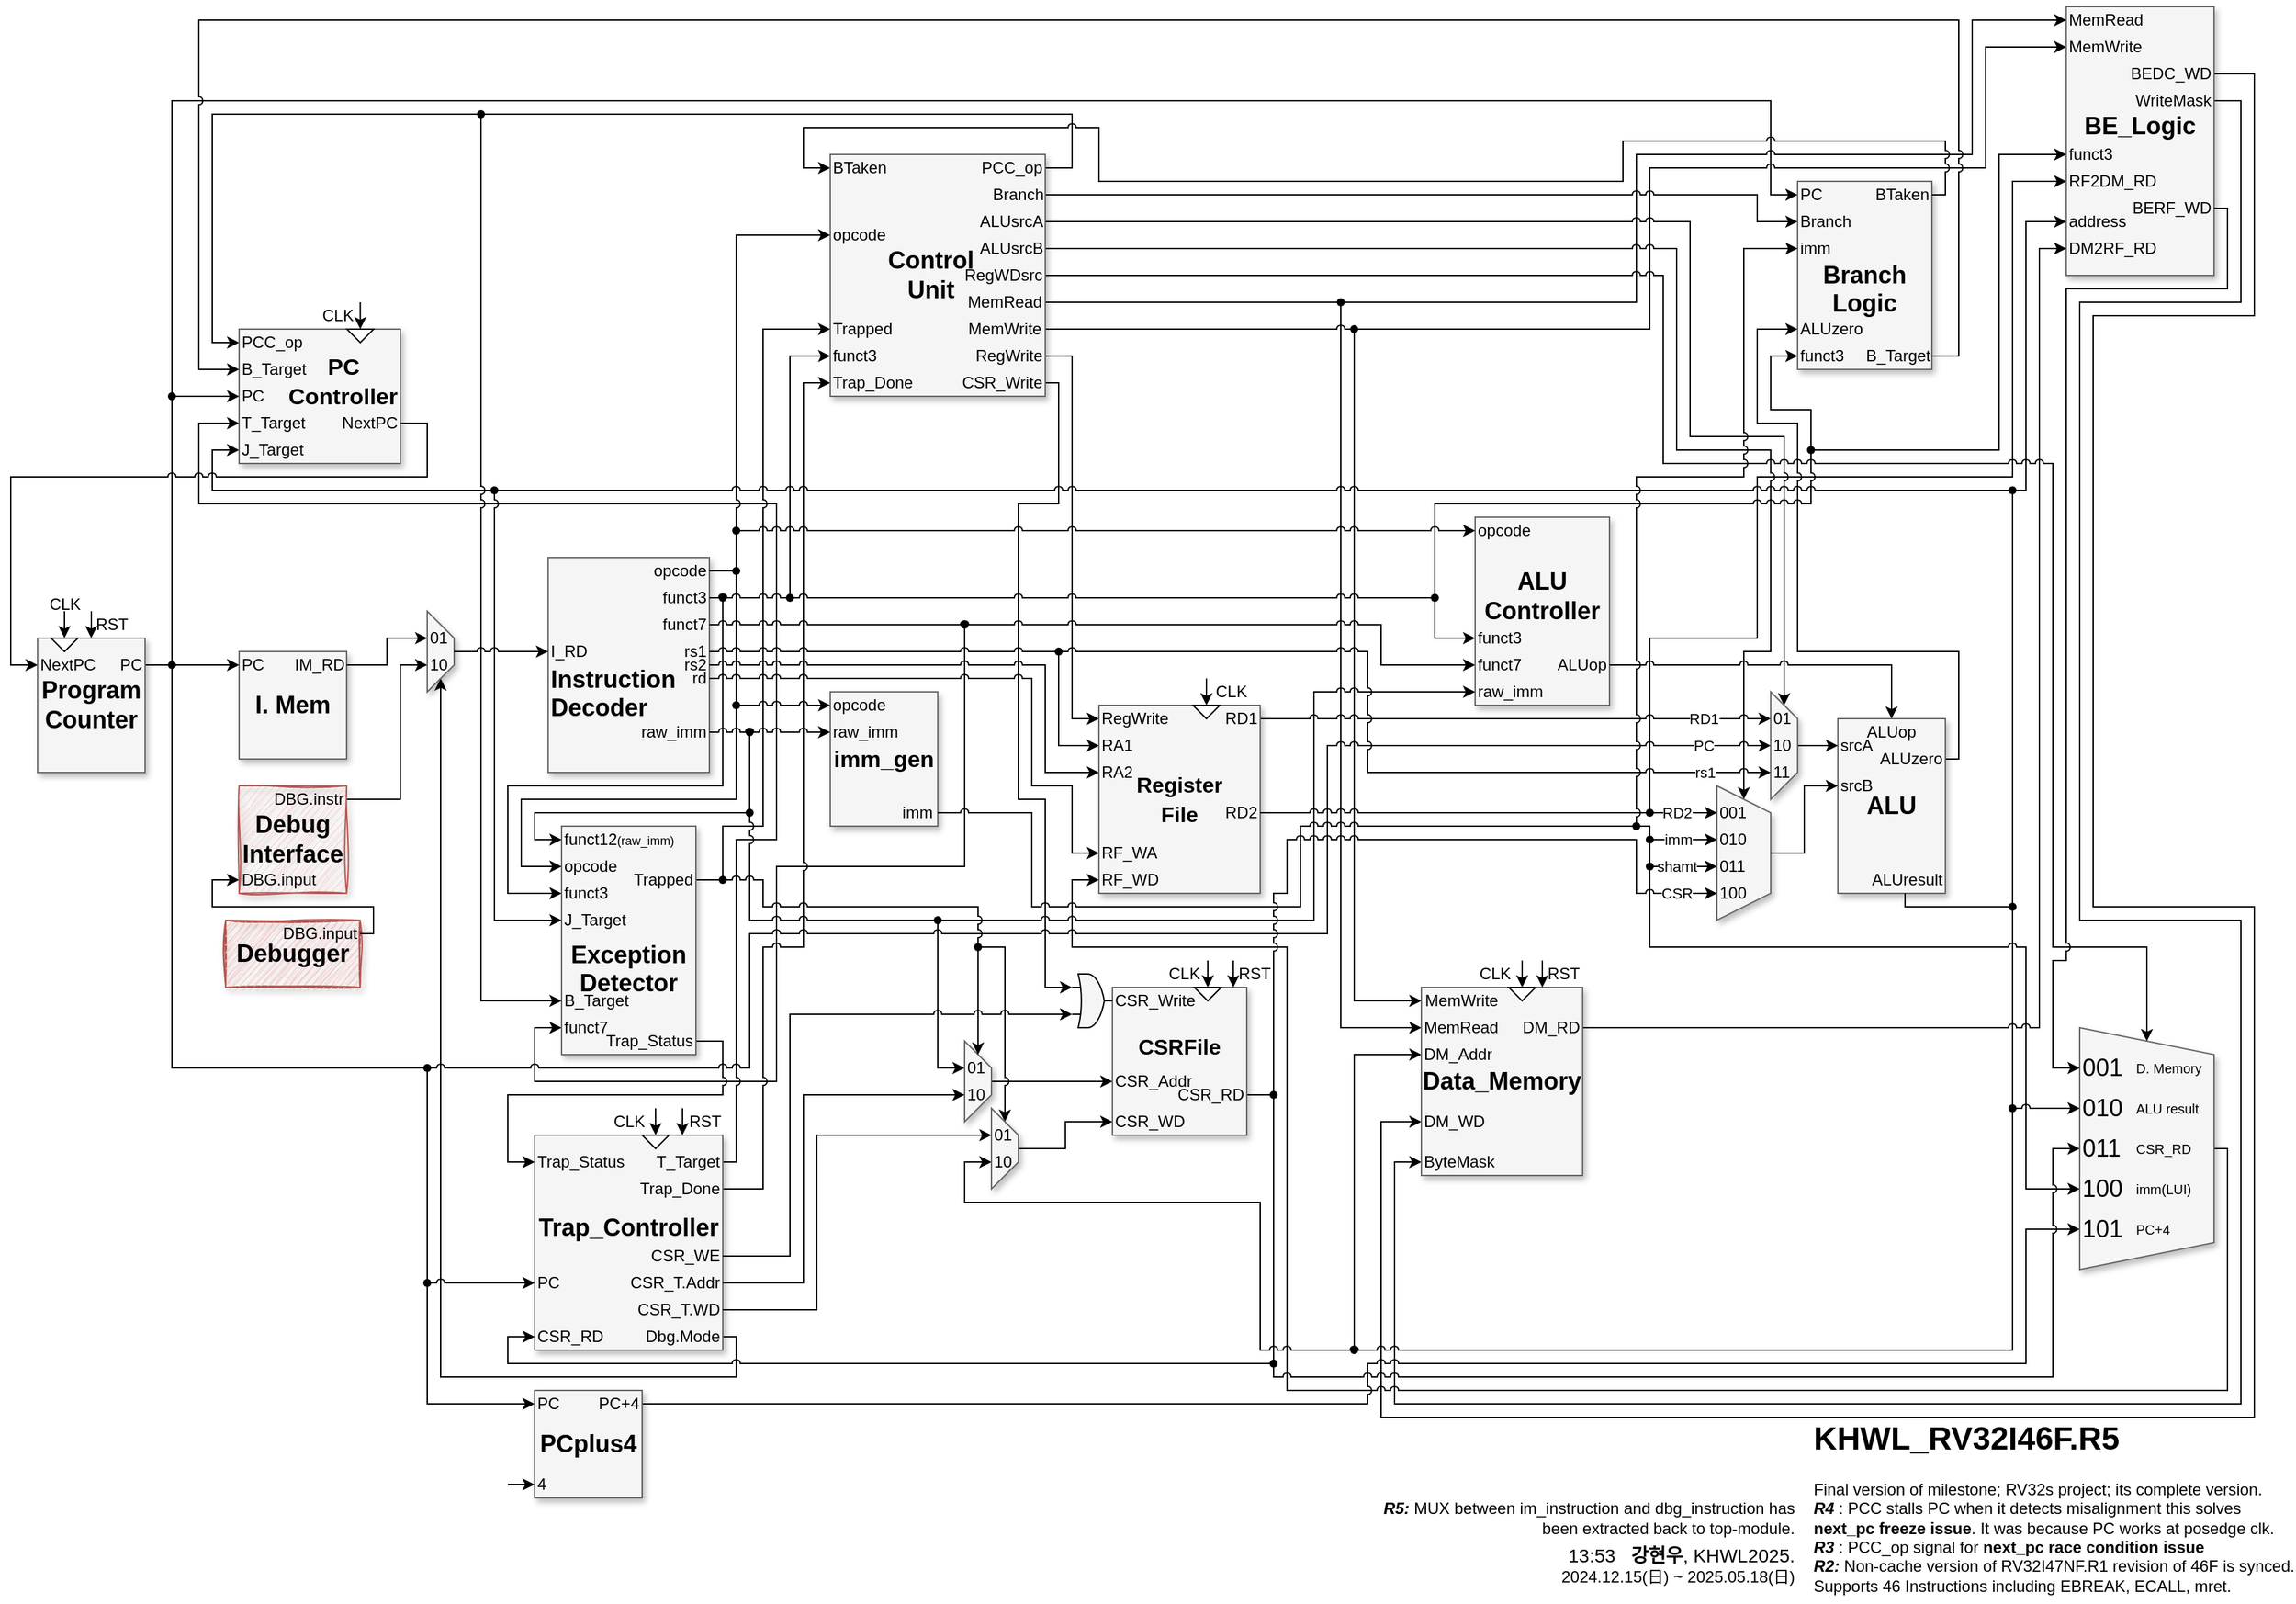 <mxfile version="26.2.15">
  <diagram name="Main_Diagram" id="IyJyeaVujQpDEMYP9gq8">
    <mxGraphModel dx="2037" dy="1213" grid="1" gridSize="10" guides="1" tooltips="1" connect="1" arrows="1" fold="1" page="1" pageScale="1.5" pageWidth="1169" pageHeight="827" background="none" math="0" shadow="0">
      <root>
        <mxCell id="rKWjRTj_p7avdpBBxaFx-0" style=";html=1;" />
        <mxCell id="rKWjRTj_p7avdpBBxaFx-1" style=";html=1;" parent="rKWjRTj_p7avdpBBxaFx-0" />
        <mxCell id="DEbBADFfqh1rDtJrG48W-1" style="edgeStyle=orthogonalEdgeStyle;rounded=0;orthogonalLoop=1;jettySize=auto;html=1;entryX=0;entryY=0.5;entryDx=0;entryDy=0;" edge="1" parent="rKWjRTj_p7avdpBBxaFx-1" source="DEbBADFfqh1rDtJrG48W-0" target="DEbBADFfqh1rDtJrG48W-2">
          <mxGeometry relative="1" as="geometry">
            <mxPoint x="610" y="820" as="targetPoint" />
            <Array as="points">
              <mxPoint x="750" y="690" />
              <mxPoint x="610" y="690" />
              <mxPoint x="610" y="850" />
              <mxPoint x="430" y="850" />
              <mxPoint x="430" y="810" />
            </Array>
          </mxGeometry>
        </mxCell>
        <mxCell id="JdxsYVur4gZCgjobztrS-44" style="edgeStyle=orthogonalEdgeStyle;rounded=0;orthogonalLoop=1;jettySize=auto;html=1;entryX=0;entryY=0.5;entryDx=0;entryDy=0;exitX=1;exitY=0.5;exitDx=0;exitDy=0;jumpStyle=arc;" parent="rKWjRTj_p7avdpBBxaFx-1" source="JdxsYVur4gZCgjobztrS-42" target="uhy4OhNrzmBWaZpSt0tp-146" edge="1">
          <mxGeometry relative="1" as="geometry">
            <mxPoint x="166.667" y="260" as="targetPoint" />
            <Array as="points">
              <mxPoint x="830" y="170" />
              <mxPoint x="830" y="130" />
              <mxPoint x="190" y="130" />
              <mxPoint x="190" y="300" />
            </Array>
          </mxGeometry>
        </mxCell>
        <mxCell id="v3rghR9cy5u1VSAT1nA--3" style="edgeStyle=orthogonalEdgeStyle;rounded=0;orthogonalLoop=1;jettySize=auto;html=1;entryX=0;entryY=0.5;entryDx=0;entryDy=0;exitX=1;exitY=0.5;exitDx=0;exitDy=0;jumpStyle=arc;" parent="rKWjRTj_p7avdpBBxaFx-1" source="JgIaHYdiGCYeEWAIr3UM-75" target="v3rghR9cy5u1VSAT1nA--2" edge="1">
          <mxGeometry relative="1" as="geometry">
            <Array as="points">
              <mxPoint x="600" y="930" />
              <mxPoint x="600" y="750" />
              <mxPoint x="630" y="750" />
              <mxPoint x="630" y="330" />
            </Array>
          </mxGeometry>
        </mxCell>
        <mxCell id="JgIaHYdiGCYeEWAIr3UM-112" style="edgeStyle=orthogonalEdgeStyle;rounded=0;orthogonalLoop=1;jettySize=auto;html=1;entryX=0;entryY=0.5;entryDx=0;entryDy=0;jumpStyle=arc;" parent="rKWjRTj_p7avdpBBxaFx-1" source="JgIaHYdiGCYeEWAIr3UM-108" target="JdxsYVur4gZCgjobztrS-64" edge="1">
          <mxGeometry relative="1" as="geometry" />
        </mxCell>
        <mxCell id="JgIaHYdiGCYeEWAIr3UM-138" style="edgeStyle=orthogonalEdgeStyle;rounded=0;orthogonalLoop=1;jettySize=auto;html=1;entryX=0;entryY=0.5;entryDx=0;entryDy=0;exitX=1;exitY=0.5;exitDx=0;exitDy=0;jumpStyle=arc;" parent="rKWjRTj_p7avdpBBxaFx-1" source="JgIaHYdiGCYeEWAIr3UM-131" target="VdRAVE5dRD4vxHRdrxUD-3" edge="1">
          <mxGeometry relative="1" as="geometry">
            <Array as="points">
              <mxPoint x="330" y="640" />
              <mxPoint x="330" y="540" />
            </Array>
            <mxPoint x="350" y="560" as="targetPoint" />
          </mxGeometry>
        </mxCell>
        <mxCell id="JgIaHYdiGCYeEWAIr3UM-94" style="edgeStyle=orthogonalEdgeStyle;rounded=0;orthogonalLoop=1;jettySize=auto;html=1;entryX=0;entryY=0.5;entryDx=0;entryDy=0;exitX=1;exitY=0.5;exitDx=0;exitDy=0;jumpStyle=arc;" parent="rKWjRTj_p7avdpBBxaFx-1" source="JgIaHYdiGCYeEWAIr3UM-77" target="JgIaHYdiGCYeEWAIr3UM-43" edge="1">
          <mxGeometry relative="1" as="geometry">
            <Array as="points">
              <mxPoint x="580" y="910" />
              <mxPoint x="580" y="670" />
              <mxPoint x="610" y="670" />
              <mxPoint x="610" y="420" />
              <mxPoint x="180" y="420" />
              <mxPoint x="180" y="360" />
            </Array>
          </mxGeometry>
        </mxCell>
        <mxCell id="JgIaHYdiGCYeEWAIr3UM-118" style="edgeStyle=orthogonalEdgeStyle;rounded=0;orthogonalLoop=1;jettySize=auto;html=1;entryX=0;entryY=0.5;entryDx=0;entryDy=0;jumpStyle=arc;" parent="rKWjRTj_p7avdpBBxaFx-1" source="JgIaHYdiGCYeEWAIr3UM-117" target="JgIaHYdiGCYeEWAIr3UM-102" edge="1">
          <mxGeometry relative="1" as="geometry">
            <Array as="points">
              <mxPoint x="780" y="750" />
            </Array>
          </mxGeometry>
        </mxCell>
        <mxCell id="JgIaHYdiGCYeEWAIr3UM-83" style="edgeStyle=orthogonalEdgeStyle;rounded=0;orthogonalLoop=1;jettySize=auto;html=1;entryX=0;entryY=0.5;entryDx=0;entryDy=0;exitX=1;exitY=0.5;exitDx=0;exitDy=0;jumpStyle=arc;" parent="rKWjRTj_p7avdpBBxaFx-1" source="JgIaHYdiGCYeEWAIr3UM-53" target="JgIaHYdiGCYeEWAIr3UM-79" edge="1">
          <mxGeometry relative="1" as="geometry">
            <Array as="points">
              <mxPoint x="570" y="820" />
              <mxPoint x="570" y="860" />
              <mxPoint x="410" y="860" />
              <mxPoint x="410" y="910" />
            </Array>
          </mxGeometry>
        </mxCell>
        <mxCell id="JgIaHYdiGCYeEWAIr3UM-88" style="edgeStyle=orthogonalEdgeStyle;rounded=0;orthogonalLoop=1;jettySize=auto;html=1;entryX=1;entryY=0.5;entryDx=0;entryDy=0;exitX=1;exitY=0.5;exitDx=0;exitDy=0;" parent="rKWjRTj_p7avdpBBxaFx-1" source="JgIaHYdiGCYeEWAIr3UM-82" target="VdRAVE5dRD4vxHRdrxUD-1" edge="1">
          <mxGeometry relative="1" as="geometry">
            <Array as="points">
              <mxPoint x="580" y="1040" />
              <mxPoint x="580" y="1070" />
              <mxPoint x="360" y="1070" />
            </Array>
            <mxPoint x="360" y="570" as="targetPoint" />
          </mxGeometry>
        </mxCell>
        <mxCell id="JgIaHYdiGCYeEWAIr3UM-67" style="edgeStyle=orthogonalEdgeStyle;rounded=0;orthogonalLoop=1;jettySize=auto;html=1;entryX=0;entryY=0.5;entryDx=0;entryDy=0;exitX=1;exitY=0.5;exitDx=0;exitDy=0;jumpStyle=arc;" parent="rKWjRTj_p7avdpBBxaFx-1" source="JgIaHYdiGCYeEWAIr3UM-54" target="JgIaHYdiGCYeEWAIr3UM-42" edge="1">
          <mxGeometry relative="1" as="geometry">
            <Array as="points">
              <mxPoint x="570" y="700" />
              <mxPoint x="570" y="660" />
              <mxPoint x="600" y="660" />
              <mxPoint x="600" y="290" />
            </Array>
          </mxGeometry>
        </mxCell>
        <mxCell id="JgIaHYdiGCYeEWAIr3UM-64" style="edgeStyle=orthogonalEdgeStyle;rounded=0;orthogonalLoop=1;jettySize=auto;html=1;entryX=0;entryY=0.5;entryDx=0;entryDy=0;" parent="rKWjRTj_p7avdpBBxaFx-1" source="JgIaHYdiGCYeEWAIr3UM-63" target="JgIaHYdiGCYeEWAIr3UM-57" edge="1">
          <mxGeometry relative="1" as="geometry">
            <Array as="points">
              <mxPoint x="570" y="630" />
              <mxPoint x="410" y="630" />
              <mxPoint x="410" y="710" />
            </Array>
          </mxGeometry>
        </mxCell>
        <mxCell id="rKWjRTj_p7avdpBBxaFx-87" style="edgeStyle=orthogonalEdgeStyle;rounded=0;orthogonalLoop=1;jettySize=auto;html=1;jumpStyle=arc;fontColor=#000000;entryX=0;entryY=0.5;entryDx=0;entryDy=0;" parent="rKWjRTj_p7avdpBBxaFx-1" source="uhy4OhNrzmBWaZpSt0tp-186" target="JdxsYVur4gZCgjobztrS-109" edge="1">
          <mxGeometry relative="1" as="geometry">
            <Array as="points">
              <mxPoint x="1040" y="830" />
            </Array>
            <mxPoint x="1500" y="1060" as="sourcePoint" />
            <mxPoint x="1040" y="800" as="targetPoint" />
          </mxGeometry>
        </mxCell>
        <mxCell id="uhy4OhNrzmBWaZpSt0tp-188" style="edgeStyle=orthogonalEdgeStyle;rounded=0;orthogonalLoop=1;jettySize=auto;html=1;entryX=0;entryY=0.5;entryDx=0;entryDy=0;fontColor=#000000;" parent="rKWjRTj_p7avdpBBxaFx-1" source="uhy4OhNrzmBWaZpSt0tp-187" target="rKWjRTj_p7avdpBBxaFx-260" edge="1">
          <mxGeometry relative="1" as="geometry">
            <Array as="points">
              <mxPoint x="1540" y="410" />
              <mxPoint x="1540" y="210" />
            </Array>
          </mxGeometry>
        </mxCell>
        <mxCell id="rKWjRTj_p7avdpBBxaFx-15" style="edgeStyle=orthogonalEdgeStyle;rounded=0;orthogonalLoop=1;jettySize=auto;html=1;entryX=0;entryY=0.5;entryDx=0;entryDy=0;jumpStyle=arc;fontColor=#000000;" parent="rKWjRTj_p7avdpBBxaFx-1" source="rKWjRTj_p7avdpBBxaFx-51" target="JdxsYVur4gZCgjobztrS-13" edge="1">
          <mxGeometry relative="1" as="geometry">
            <Array as="points">
              <mxPoint x="1030" y="810" />
            </Array>
            <mxPoint x="1080" y="810" as="targetPoint" />
          </mxGeometry>
        </mxCell>
        <mxCell id="-K79wRiN6wr9RuviuwhO-40" style="edgeStyle=orthogonalEdgeStyle;rounded=0;orthogonalLoop=1;jettySize=auto;html=1;entryX=0;entryY=0.5;entryDx=0;entryDy=0;fontColor=#000000;" parent="rKWjRTj_p7avdpBBxaFx-1" source="-K79wRiN6wr9RuviuwhO-39" target="JgIaHYdiGCYeEWAIr3UM-109" edge="1">
          <mxGeometry relative="1" as="geometry">
            <Array as="points">
              <mxPoint x="730" y="840" />
            </Array>
            <mxPoint x="810" y="800" as="targetPoint" />
          </mxGeometry>
        </mxCell>
        <mxCell id="-K79wRiN6wr9RuviuwhO-12" style="edgeStyle=orthogonalEdgeStyle;rounded=0;orthogonalLoop=1;jettySize=auto;html=1;entryX=0;entryY=0.25;entryDx=0;entryDy=0;exitX=1;exitY=0.5;exitDx=0;exitDy=0;jumpStyle=arc;fontColor=#000000;entryPerimeter=0;" parent="rKWjRTj_p7avdpBBxaFx-1" target="v3rghR9cy5u1VSAT1nA--9" edge="1">
          <mxGeometry relative="1" as="geometry">
            <Array as="points">
              <mxPoint x="820" y="330" />
              <mxPoint x="820" y="420" />
              <mxPoint x="790" y="420" />
              <mxPoint x="790" y="640" />
              <mxPoint x="810" y="640" />
              <mxPoint x="810" y="780" />
            </Array>
            <mxPoint x="800" y="330" as="sourcePoint" />
            <mxPoint x="810" y="820" as="targetPoint" />
          </mxGeometry>
        </mxCell>
        <mxCell id="rKWjRTj_p7avdpBBxaFx-10" style="edgeStyle=orthogonalEdgeStyle;rounded=0;orthogonalLoop=1;jettySize=auto;html=1;entryX=0;entryY=0.5;entryDx=0;entryDy=0;jumpStyle=arc;fontColor=#000000;" parent="rKWjRTj_p7avdpBBxaFx-1" source="rKWjRTj_p7avdpBBxaFx-111" target="rKWjRTj_p7avdpBBxaFx-259" edge="1">
          <mxGeometry relative="1" as="geometry">
            <Array as="points">
              <mxPoint x="1260" y="520" />
              <mxPoint x="1340" y="520" />
              <mxPoint x="1340" y="400" />
              <mxPoint x="1530" y="400" />
              <mxPoint x="1530" y="180" />
            </Array>
          </mxGeometry>
        </mxCell>
        <mxCell id="QH7dUR0WgAF6dCg62yjj-27" style="edgeStyle=orthogonalEdgeStyle;rounded=0;orthogonalLoop=1;jettySize=auto;html=1;endArrow=none;startFill=0;jumpStyle=arc;fontColor=#000000;" parent="rKWjRTj_p7avdpBBxaFx-1" source="rKWjRTj_p7avdpBBxaFx-53" target="rKWjRTj_p7avdpBBxaFx-19" edge="1">
          <mxGeometry relative="1" as="geometry">
            <Array as="points">
              <mxPoint x="1530" y="810" />
              <mxPoint x="1530" y="810" />
            </Array>
          </mxGeometry>
        </mxCell>
        <mxCell id="rKWjRTj_p7avdpBBxaFx-43" style="edgeStyle=orthogonalEdgeStyle;rounded=0;orthogonalLoop=1;jettySize=auto;html=1;entryX=0;entryY=0.5;entryDx=0;entryDy=0;exitX=1;exitY=0.5;exitDx=0;exitDy=0;jumpStyle=arc;fontColor=#000000;" parent="rKWjRTj_p7avdpBBxaFx-1" source="rKWjRTj_p7avdpBBxaFx-261" target="JdxsYVur4gZCgjobztrS-112" edge="1">
          <mxGeometry relative="1" as="geometry">
            <Array as="points">
              <mxPoint x="1710" y="100" />
              <mxPoint x="1710" y="280" />
              <mxPoint x="1590" y="280" />
              <mxPoint x="1590" y="720" />
              <mxPoint x="1710" y="720" />
              <mxPoint x="1710" y="1100" />
              <mxPoint x="1060" y="1100" />
              <mxPoint x="1060" y="880" />
            </Array>
            <mxPoint x="1050" y="1000" as="targetPoint" />
          </mxGeometry>
        </mxCell>
        <mxCell id="6SGfMAVqhEcrRElv5X5W-26" value="" style="edgeStyle=orthogonalEdgeStyle;rounded=0;orthogonalLoop=1;jettySize=auto;html=1;entryDx=0;entryDy=0;exitX=0.633;exitY=0.6;exitDx=0;exitDy=0;jumpStyle=arc;exitPerimeter=0;endArrow=none;startFill=0;fontColor=#000000;" parent="rKWjRTj_p7avdpBBxaFx-1" source="O00OZB_N-vknSkEfnoMU-0" target="6SGfMAVqhEcrRElv5X5W-6" edge="1">
          <mxGeometry relative="1" as="geometry">
            <mxPoint x="640" y="170" as="targetPoint" />
            <Array as="points">
              <mxPoint x="580" y="450" />
              <mxPoint x="580" y="450" />
            </Array>
            <mxPoint x="610" y="470" as="sourcePoint" />
          </mxGeometry>
        </mxCell>
        <mxCell id="rKWjRTj_p7avdpBBxaFx-31" style="edgeStyle=orthogonalEdgeStyle;rounded=0;orthogonalLoop=1;jettySize=auto;html=1;entryX=0;entryY=0.5;entryDx=0;entryDy=0;exitDx=0;exitDy=0;jumpStyle=arc;exitPerimeter=0;fontColor=#000000;" parent="rKWjRTj_p7avdpBBxaFx-1" source="6SGfMAVqhEcrRElv5X5W-6" target="JdxsYVur4gZCgjobztrS-32" edge="1">
          <mxGeometry relative="1" as="geometry">
            <mxPoint x="640" y="220" as="targetPoint" />
            <Array as="points">
              <mxPoint x="580" y="220" />
            </Array>
            <mxPoint x="510.02" y="480" as="sourcePoint" />
          </mxGeometry>
        </mxCell>
        <mxCell id="rKWjRTj_p7avdpBBxaFx-60" style="edgeStyle=orthogonalEdgeStyle;rounded=0;orthogonalLoop=1;jettySize=auto;html=1;entryX=0;entryY=0.5;entryDx=0;entryDy=0;jumpStyle=arc;fontColor=#000000;" parent="rKWjRTj_p7avdpBBxaFx-1" source="rKWjRTj_p7avdpBBxaFx-47" target="JdxsYVur4gZCgjobztrS-39" edge="1">
          <mxGeometry relative="1" as="geometry">
            <Array as="points">
              <mxPoint x="620" y="310" />
            </Array>
            <mxPoint x="640" y="260" as="targetPoint" />
          </mxGeometry>
        </mxCell>
        <mxCell id="O00OZB_N-vknSkEfnoMU-3" style="edgeStyle=orthogonalEdgeStyle;rounded=0;orthogonalLoop=1;jettySize=auto;html=1;entryX=0;entryY=0.5;entryDx=0;entryDy=0;endArrow=classic;startFill=0;endFill=1;fontColor=#000000;jumpStyle=arc;" parent="rKWjRTj_p7avdpBBxaFx-1" source="O00OZB_N-vknSkEfnoMU-0" target="O00OZB_N-vknSkEfnoMU-2" edge="1">
          <mxGeometry relative="1" as="geometry">
            <Array as="points">
              <mxPoint x="580" y="570" />
            </Array>
            <mxPoint x="600" y="590" as="targetPoint" />
          </mxGeometry>
        </mxCell>
        <mxCell id="rKWjRTj_p7avdpBBxaFx-29" style="edgeStyle=orthogonalEdgeStyle;rounded=0;orthogonalLoop=1;jettySize=auto;html=1;entryX=0;entryY=0.5;entryDx=0;entryDy=0;fontColor=#000000;" parent="rKWjRTj_p7avdpBBxaFx-1" source="rKWjRTj_p7avdpBBxaFx-46" target="mMp7mBOwah-ra6hybrSv-4" edge="1">
          <mxGeometry relative="1" as="geometry">
            <Array as="points">
              <mxPoint x="160" y="120" />
              <mxPoint x="1350" y="120" />
              <mxPoint x="1350" y="190" />
            </Array>
          </mxGeometry>
        </mxCell>
        <mxCell id="rKWjRTj_p7avdpBBxaFx-16" style="edgeStyle=orthogonalEdgeStyle;rounded=0;orthogonalLoop=1;jettySize=auto;html=1;entryX=0;entryY=0.5;entryDx=0;entryDy=0;jumpStyle=arc;fontColor=#000000;" parent="rKWjRTj_p7avdpBBxaFx-1" source="rKWjRTj_p7avdpBBxaFx-50" target="JgIaHYdiGCYeEWAIr3UM-31" edge="1">
          <mxGeometry relative="1" as="geometry">
            <Array as="points">
              <mxPoint x="1040" y="790" />
            </Array>
            <mxPoint x="1080" y="790" as="targetPoint" />
          </mxGeometry>
        </mxCell>
        <mxCell id="rKWjRTj_p7avdpBBxaFx-19" value="" style="shape=waypoint;sketch=0;size=6;pointerEvents=1;points=[];fillColor=none;resizable=0;rotatable=0;perimeter=centerPerimeter;snapToPoint=1;fontColor=#000000;" parent="rKWjRTj_p7avdpBBxaFx-1" vertex="1">
          <mxGeometry x="1520" y="860" width="20" height="20" as="geometry" />
        </mxCell>
        <mxCell id="rKWjRTj_p7avdpBBxaFx-30" style="edgeStyle=orthogonalEdgeStyle;rounded=0;orthogonalLoop=1;jettySize=auto;html=1;entryX=0;entryY=0.5;entryDx=0;entryDy=0;jumpStyle=arc;exitX=1;exitY=0.5;exitDx=0;exitDy=0;fontColor=#000000;" parent="rKWjRTj_p7avdpBBxaFx-1" source="rKWjRTj_p7avdpBBxaFx-100" target="rKWjRTj_p7avdpBBxaFx-248" edge="1">
          <mxGeometry relative="1" as="geometry">
            <Array as="points">
              <mxPoint x="1490" y="610" />
              <mxPoint x="1490" y="530" />
              <mxPoint x="1370" y="530" />
              <mxPoint x="1370" y="360" />
              <mxPoint x="1340" y="360" />
              <mxPoint x="1340" y="290" />
            </Array>
          </mxGeometry>
        </mxCell>
        <mxCell id="rKWjRTj_p7avdpBBxaFx-34" value="&lt;h1 style=&quot;margin-top: 0px;&quot;&gt;KHWL_RV32I46F.R5&lt;/h1&gt;&lt;p&gt;&lt;span style=&quot;background-color: transparent;&quot;&gt;Final version of milestone; RV32s project; its complete version.&lt;br&gt;&lt;b&gt;&lt;i&gt;R4&lt;/i&gt;&lt;/b&gt; : PCC stalls PC when it detects misalignment this solves &lt;b&gt;next_pc freeze issue&lt;/b&gt;. It was because PC works at posedge clk.&lt;br&gt;&lt;b&gt;&lt;i&gt;R3&lt;/i&gt;&lt;/b&gt; :&amp;nbsp;PCC_op signal for&amp;nbsp;&lt;/span&gt;&lt;b&gt;next_pc race condition issue&lt;/b&gt;&lt;span style=&quot;background-color: transparent;&quot;&gt;&lt;br&gt;&lt;i style=&quot;font-weight: bold;&quot;&gt;R2: &lt;/i&gt;Non-cache version of RV32I47NF.R1 revision of 46F is synced.&lt;/span&gt;&lt;span style=&quot;background-color: transparent; color: light-dark(rgb(0, 0, 0), rgb(237, 237, 237));&quot;&gt;&lt;br&gt;&lt;/span&gt;&lt;span style=&quot;background-color: transparent; color: light-dark(rgb(0, 0, 0), rgb(237, 237, 237));&quot;&gt;Supports 46 Instructions including EBREAK, ECALL, mret.&amp;nbsp;&lt;/span&gt;&lt;/p&gt;&lt;p&gt;&lt;/p&gt;&lt;p&gt;&lt;/p&gt;" style="text;html=1;whiteSpace=wrap;overflow=hidden;rounded=0;fontColor=#000000;" parent="rKWjRTj_p7avdpBBxaFx-1" vertex="1">
          <mxGeometry x="1380" y="1095" width="360" height="140" as="geometry" />
        </mxCell>
        <mxCell id="rKWjRTj_p7avdpBBxaFx-35" value="&lt;div style=&quot;&quot;&gt;&lt;span style=&quot;font-size: 14px; background-color: transparent;&quot;&gt;13:53&lt;/span&gt;&lt;b style=&quot;font-size: 14px; background-color: transparent;&quot;&gt;&amp;nbsp; &amp;nbsp;강현우&lt;/b&gt;&lt;span style=&quot;font-size: 14px; background-color: transparent;&quot;&gt;, KHWL2025.&lt;/span&gt;&lt;/div&gt;&lt;span style=&quot;&quot;&gt;&lt;div style=&quot;&quot;&gt;&lt;span style=&quot;background-color: transparent;&quot;&gt;2024.12.15(日) ~ 2025.05.18(日)&lt;/span&gt;&lt;/div&gt;&lt;/span&gt;" style="text;html=1;align=right;verticalAlign=middle;whiteSpace=wrap;rounded=0;fontColor=#000000;" parent="rKWjRTj_p7avdpBBxaFx-1" vertex="1">
          <mxGeometry x="1190" y="1190" width="180" height="40" as="geometry" />
        </mxCell>
        <mxCell id="rKWjRTj_p7avdpBBxaFx-44" style="edgeStyle=orthogonalEdgeStyle;rounded=0;orthogonalLoop=1;jettySize=auto;html=1;entryX=0;entryY=0.5;entryDx=0;entryDy=0;exitX=1;exitY=0.5;exitDx=0;exitDy=0;jumpStyle=arc;fontColor=#000000;" parent="rKWjRTj_p7avdpBBxaFx-1" source="rKWjRTj_p7avdpBBxaFx-262" target="JdxsYVur4gZCgjobztrS-15" edge="1">
          <mxGeometry relative="1" as="geometry">
            <Array as="points">
              <mxPoint x="1700" y="120" />
              <mxPoint x="1700" y="270" />
              <mxPoint x="1580" y="270" />
              <mxPoint x="1580" y="730" />
              <mxPoint x="1700" y="730" />
              <mxPoint x="1700" y="1090" />
              <mxPoint x="1070" y="1090" />
              <mxPoint x="1070" y="910" />
            </Array>
            <mxPoint x="1080" y="830" as="targetPoint" />
          </mxGeometry>
        </mxCell>
        <mxCell id="JgIaHYdiGCYeEWAIr3UM-96" style="edgeStyle=orthogonalEdgeStyle;rounded=0;orthogonalLoop=1;jettySize=auto;html=1;endArrow=none;startFill=0;" parent="rKWjRTj_p7avdpBBxaFx-1" source="rKWjRTj_p7avdpBBxaFx-46" edge="1">
          <mxGeometry relative="1" as="geometry">
            <mxPoint x="160" y="620" as="targetPoint" />
          </mxGeometry>
        </mxCell>
        <mxCell id="rKWjRTj_p7avdpBBxaFx-46" value="" style="shape=waypoint;sketch=0;size=6;pointerEvents=1;points=[];fillColor=none;resizable=0;rotatable=0;perimeter=centerPerimeter;snapToPoint=1;fontColor=#000000;" parent="rKWjRTj_p7avdpBBxaFx-1" vertex="1">
          <mxGeometry x="150" y="530" width="20" height="20" as="geometry" />
        </mxCell>
        <mxCell id="rKWjRTj_p7avdpBBxaFx-47" value="" style="shape=waypoint;sketch=0;size=6;pointerEvents=1;points=[];fillColor=none;resizable=0;rotatable=0;perimeter=centerPerimeter;snapToPoint=1;fontColor=#000000;" parent="rKWjRTj_p7avdpBBxaFx-1" vertex="1">
          <mxGeometry x="610" y="480" width="20" height="20" as="geometry" />
        </mxCell>
        <mxCell id="rKWjRTj_p7avdpBBxaFx-49" value="" style="shape=waypoint;sketch=0;size=6;pointerEvents=1;points=[];fillColor=none;resizable=0;rotatable=0;perimeter=centerPerimeter;snapToPoint=1;fontColor=#000000;" parent="rKWjRTj_p7avdpBBxaFx-1" vertex="1">
          <mxGeometry x="1090" y="480" width="20" height="20" as="geometry" />
        </mxCell>
        <mxCell id="rKWjRTj_p7avdpBBxaFx-53" value="" style="shape=waypoint;sketch=0;size=6;pointerEvents=1;points=[];fillColor=none;resizable=0;rotatable=0;perimeter=centerPerimeter;snapToPoint=1;fontColor=#000000;" parent="rKWjRTj_p7avdpBBxaFx-1" vertex="1">
          <mxGeometry x="1520" y="710" width="20" height="20" as="geometry" />
        </mxCell>
        <mxCell id="rKWjRTj_p7avdpBBxaFx-56" style="edgeStyle=orthogonalEdgeStyle;rounded=0;orthogonalLoop=1;jettySize=auto;html=1;entryX=0;entryY=0.5;entryDx=0;entryDy=0;jumpStyle=arc;fontColor=#000000;" parent="rKWjRTj_p7avdpBBxaFx-1" source="rKWjRTj_p7avdpBBxaFx-57" target="rKWjRTj_p7avdpBBxaFx-257" edge="1">
          <mxGeometry relative="1" as="geometry">
            <Array as="points">
              <mxPoint x="1520" y="380" />
              <mxPoint x="1520" y="160" />
            </Array>
          </mxGeometry>
        </mxCell>
        <mxCell id="rKWjRTj_p7avdpBBxaFx-57" value="" style="shape=waypoint;sketch=0;size=6;pointerEvents=1;points=[];fillColor=none;resizable=0;rotatable=0;perimeter=centerPerimeter;snapToPoint=1;fontColor=#000000;" parent="rKWjRTj_p7avdpBBxaFx-1" vertex="1">
          <mxGeometry x="1370" y="370" width="20" height="20" as="geometry" />
        </mxCell>
        <mxCell id="rKWjRTj_p7avdpBBxaFx-73" value="" style="edgeStyle=orthogonalEdgeStyle;rounded=0;orthogonalLoop=1;jettySize=auto;html=1;jumpStyle=arc;exitX=1;exitY=0.5;exitDx=0;exitDy=0;fontColor=#000000;endArrow=none;startFill=0;" parent="rKWjRTj_p7avdpBBxaFx-1" source="rKWjRTj_p7avdpBBxaFx-221" target="rKWjRTj_p7avdpBBxaFx-46" edge="1">
          <mxGeometry relative="1" as="geometry">
            <mxPoint x="140" y="600" as="sourcePoint" />
            <mxPoint x="230" y="530.0" as="targetPoint" />
          </mxGeometry>
        </mxCell>
        <mxCell id="rKWjRTj_p7avdpBBxaFx-94" value="" style="group;fontColor=#000000;" parent="rKWjRTj_p7avdpBBxaFx-1" vertex="1" connectable="0">
          <mxGeometry x="1400" y="580" width="80" height="130" as="geometry" />
        </mxCell>
        <mxCell id="rKWjRTj_p7avdpBBxaFx-95" value="&lt;b&gt;ALU&lt;/b&gt;" style="whiteSpace=wrap;html=1;shadow=1;fontSize=18;fillColor=#f5f5f5;strokeColor=#666666;resizeWidth=0;comic=0;rotatable=1;treeFolding=0;collapsible=0;dropTarget=0;container=0;portConstraintRotation=0;fontColor=#000000;" parent="rKWjRTj_p7avdpBBxaFx-94" vertex="1">
          <mxGeometry width="80" height="130" as="geometry" />
        </mxCell>
        <mxCell id="rKWjRTj_p7avdpBBxaFx-96" value="ALUop" style="text;html=1;align=center;verticalAlign=middle;whiteSpace=wrap;rounded=0;container=0;fontColor=#000000;" parent="rKWjRTj_p7avdpBBxaFx-94" vertex="1">
          <mxGeometry x="20" width="40" height="20" as="geometry" />
        </mxCell>
        <mxCell id="rKWjRTj_p7avdpBBxaFx-97" value="ALUresult" style="text;html=1;align=right;verticalAlign=middle;whiteSpace=wrap;rounded=0;container=0;fontColor=#000000;" parent="rKWjRTj_p7avdpBBxaFx-94" vertex="1">
          <mxGeometry x="20" y="110" width="60" height="20" as="geometry" />
        </mxCell>
        <mxCell id="rKWjRTj_p7avdpBBxaFx-98" value="srcA" style="text;html=1;align=left;verticalAlign=middle;whiteSpace=wrap;rounded=0;container=0;fontColor=#000000;" parent="rKWjRTj_p7avdpBBxaFx-94" vertex="1">
          <mxGeometry y="10" width="30" height="20" as="geometry" />
        </mxCell>
        <mxCell id="rKWjRTj_p7avdpBBxaFx-99" value="srcB" style="text;html=1;align=left;verticalAlign=middle;whiteSpace=wrap;rounded=0;container=0;fontColor=#000000;" parent="rKWjRTj_p7avdpBBxaFx-94" vertex="1">
          <mxGeometry y="40" width="30" height="20" as="geometry" />
        </mxCell>
        <mxCell id="rKWjRTj_p7avdpBBxaFx-100" value="ALUzero" style="text;html=1;align=right;verticalAlign=middle;whiteSpace=wrap;rounded=0;container=0;fontColor=#000000;" parent="rKWjRTj_p7avdpBBxaFx-94" vertex="1">
          <mxGeometry x="30" y="20" width="50" height="20" as="geometry" />
        </mxCell>
        <mxCell id="rKWjRTj_p7avdpBBxaFx-111" value="" style="shape=waypoint;sketch=0;size=6;pointerEvents=1;points=[];fillColor=none;resizable=0;rotatable=0;perimeter=centerPerimeter;snapToPoint=1;fontColor=#000000;" parent="rKWjRTj_p7avdpBBxaFx-1" vertex="1">
          <mxGeometry x="1250" y="640" width="20" height="20" as="geometry" />
        </mxCell>
        <mxCell id="rKWjRTj_p7avdpBBxaFx-135" style="edgeStyle=orthogonalEdgeStyle;rounded=0;orthogonalLoop=1;jettySize=auto;html=1;entryX=0;entryY=0.5;entryDx=0;entryDy=0;jumpStyle=arc;fontColor=#000000;" parent="rKWjRTj_p7avdpBBxaFx-1" target="rKWjRTj_p7avdpBBxaFx-98" edge="1">
          <mxGeometry relative="1" as="geometry">
            <mxPoint x="1370" y="600" as="sourcePoint" />
          </mxGeometry>
        </mxCell>
        <mxCell id="rKWjRTj_p7avdpBBxaFx-179" value="" style="group;fillColor=#dae8fc;strokeColor=#6c8ebf;fontColor=#000000;" parent="rKWjRTj_p7avdpBBxaFx-1" vertex="1" connectable="0">
          <mxGeometry x="440" y="460" width="120" height="160" as="geometry" />
        </mxCell>
        <mxCell id="rKWjRTj_p7avdpBBxaFx-180" value="&lt;div&gt;&lt;b&gt;&lt;font&gt;&lt;span style=&quot;background-color: transparent;&quot;&gt;&lt;br&gt;&lt;/span&gt;&lt;/font&gt;&lt;/b&gt;&lt;/div&gt;&lt;div&gt;&lt;b&gt;&lt;font&gt;&lt;span style=&quot;background-color: transparent;&quot;&gt;&lt;br&gt;&lt;/span&gt;&lt;/font&gt;&lt;/b&gt;&lt;/div&gt;&lt;div&gt;&lt;b&gt;&lt;font&gt;&lt;span style=&quot;background-color: transparent;&quot;&gt;I&lt;/span&gt;&lt;/font&gt;&lt;/b&gt;&lt;b style=&quot;background-color: transparent; color: light-dark(rgb(0, 0, 0), rgb(237, 237, 237));&quot;&gt;&lt;span style=&quot;background-color: transparent;&quot;&gt;nstruction&lt;/span&gt;&lt;/b&gt;&lt;/div&gt;&lt;div&gt;&lt;font&gt;&lt;b style=&quot;&quot;&gt;Decoder&lt;/b&gt;&lt;/font&gt;&lt;/div&gt;" style="whiteSpace=wrap;html=1;shadow=1;fontSize=18;fillColor=#f5f5f5;strokeColor=#666666;fontColor=#000000;align=left;" parent="rKWjRTj_p7avdpBBxaFx-179" vertex="1">
          <mxGeometry width="120" height="160" as="geometry" />
        </mxCell>
        <mxCell id="rKWjRTj_p7avdpBBxaFx-181" value="I_RD" style="text;html=1;align=left;verticalAlign=middle;whiteSpace=wrap;rounded=0;fontColor=#000000;" parent="rKWjRTj_p7avdpBBxaFx-179" vertex="1">
          <mxGeometry y="60" width="40" height="20" as="geometry" />
        </mxCell>
        <mxCell id="rKWjRTj_p7avdpBBxaFx-182" value="opcode" style="text;html=1;align=right;verticalAlign=middle;whiteSpace=wrap;rounded=0;fontColor=#000000;" parent="rKWjRTj_p7avdpBBxaFx-179" vertex="1">
          <mxGeometry x="70" width="50" height="20" as="geometry" />
        </mxCell>
        <mxCell id="rKWjRTj_p7avdpBBxaFx-183" value="&lt;div style=&quot;&quot;&gt;&lt;span style=&quot;background-color: transparent;&quot;&gt;rs1&lt;/span&gt;&lt;/div&gt;" style="text;html=1;align=right;verticalAlign=middle;whiteSpace=wrap;rounded=0;fontColor=#000000;" parent="rKWjRTj_p7avdpBBxaFx-179" vertex="1">
          <mxGeometry x="100" y="60" width="20" height="20" as="geometry" />
        </mxCell>
        <mxCell id="rKWjRTj_p7avdpBBxaFx-184" value="rs2" style="text;html=1;align=right;verticalAlign=middle;whiteSpace=wrap;rounded=0;fontColor=#000000;" parent="rKWjRTj_p7avdpBBxaFx-179" vertex="1">
          <mxGeometry x="100" y="70" width="20" height="20" as="geometry" />
        </mxCell>
        <mxCell id="rKWjRTj_p7avdpBBxaFx-185" value="rd" style="text;html=1;align=right;verticalAlign=middle;whiteSpace=wrap;rounded=0;fontColor=#000000;" parent="rKWjRTj_p7avdpBBxaFx-179" vertex="1">
          <mxGeometry x="100" y="80" width="20" height="20" as="geometry" />
        </mxCell>
        <mxCell id="rKWjRTj_p7avdpBBxaFx-186" value="raw_imm" style="text;html=1;align=right;verticalAlign=middle;whiteSpace=wrap;rounded=0;fontColor=#000000;" parent="rKWjRTj_p7avdpBBxaFx-179" vertex="1">
          <mxGeometry x="60" y="120" width="60" height="20" as="geometry" />
        </mxCell>
        <mxCell id="rKWjRTj_p7avdpBBxaFx-187" value="funct3" style="text;html=1;align=right;verticalAlign=middle;whiteSpace=wrap;rounded=0;fontColor=#000000;" parent="rKWjRTj_p7avdpBBxaFx-179" vertex="1">
          <mxGeometry x="80" y="20" width="40" height="20" as="geometry" />
        </mxCell>
        <mxCell id="rKWjRTj_p7avdpBBxaFx-188" value="funct7" style="text;html=1;align=right;verticalAlign=middle;whiteSpace=wrap;rounded=0;fontColor=#000000;" parent="rKWjRTj_p7avdpBBxaFx-179" vertex="1">
          <mxGeometry x="80" y="40" width="40" height="20" as="geometry" />
        </mxCell>
        <mxCell id="rKWjRTj_p7avdpBBxaFx-197" value="" style="shape=waypoint;sketch=0;size=6;pointerEvents=1;points=[];fillColor=none;resizable=0;rotatable=0;perimeter=centerPerimeter;snapToPoint=1;fontColor=#000000;" parent="rKWjRTj_p7avdpBBxaFx-1" vertex="1">
          <mxGeometry x="580" y="580" width="20" height="20" as="geometry" />
        </mxCell>
        <mxCell id="rKWjRTj_p7avdpBBxaFx-232" style="edgeStyle=orthogonalEdgeStyle;rounded=0;orthogonalLoop=1;jettySize=auto;html=1;entryX=0;entryY=0.5;entryDx=0;entryDy=0;exitX=1;exitY=0.5;exitDx=0;exitDy=0;jumpStyle=arc;fontColor=#000000;" parent="rKWjRTj_p7avdpBBxaFx-1" source="rKWjRTj_p7avdpBBxaFx-185" target="rKWjRTj_p7avdpBBxaFx-143" edge="1">
          <mxGeometry relative="1" as="geometry">
            <Array as="points">
              <mxPoint x="800" y="550" />
              <mxPoint x="800" y="630" />
              <mxPoint x="830" y="630" />
              <mxPoint x="830" y="680" />
            </Array>
          </mxGeometry>
        </mxCell>
        <mxCell id="rKWjRTj_p7avdpBBxaFx-233" style="edgeStyle=orthogonalEdgeStyle;rounded=0;orthogonalLoop=1;jettySize=auto;html=1;entryX=0;entryY=0.5;entryDx=0;entryDy=0;exitX=1;exitY=0.5;exitDx=0;exitDy=0;jumpStyle=arc;fontColor=#000000;" parent="rKWjRTj_p7avdpBBxaFx-1" source="JdxsYVur4gZCgjobztrS-31" target="rKWjRTj_p7avdpBBxaFx-146" edge="1">
          <mxGeometry relative="1" as="geometry">
            <Array as="points">
              <mxPoint x="830" y="310" />
              <mxPoint x="830" y="580" />
            </Array>
            <mxPoint x="800" y="310" as="sourcePoint" />
          </mxGeometry>
        </mxCell>
        <mxCell id="rKWjRTj_p7avdpBBxaFx-234" style="edgeStyle=orthogonalEdgeStyle;rounded=0;orthogonalLoop=1;jettySize=auto;html=1;entryX=0;entryY=0.5;entryDx=0;entryDy=0;exitX=1;exitY=0.5;exitDx=0;exitDy=0;jumpStyle=arc;fontColor=#000000;" parent="rKWjRTj_p7avdpBBxaFx-1" source="rKWjRTj_p7avdpBBxaFx-184" target="rKWjRTj_p7avdpBBxaFx-142" edge="1">
          <mxGeometry relative="1" as="geometry">
            <Array as="points">
              <mxPoint x="810" y="540" />
              <mxPoint x="810" y="620" />
            </Array>
          </mxGeometry>
        </mxCell>
        <mxCell id="rKWjRTj_p7avdpBBxaFx-235" style="edgeStyle=orthogonalEdgeStyle;rounded=0;orthogonalLoop=1;jettySize=auto;html=1;entryX=0;entryY=0.5;entryDx=0;entryDy=0;exitX=1;exitY=0.5;exitDx=0;exitDy=0;jumpStyle=arc;fontColor=#000000;" parent="rKWjRTj_p7avdpBBxaFx-1" source="rKWjRTj_p7avdpBBxaFx-183" target="rKWjRTj_p7avdpBBxaFx-141" edge="1">
          <mxGeometry relative="1" as="geometry">
            <Array as="points">
              <mxPoint x="820" y="530" />
              <mxPoint x="820" y="600" />
            </Array>
          </mxGeometry>
        </mxCell>
        <mxCell id="rKWjRTj_p7avdpBBxaFx-236" style="edgeStyle=orthogonalEdgeStyle;rounded=0;orthogonalLoop=1;jettySize=auto;html=1;entryX=0;entryY=0.5;entryDx=0;entryDy=0;jumpStyle=arc;flowAnimation=0;shadow=0;exitX=0.5;exitY=0;exitDx=0;exitDy=0;fontColor=#000000;" parent="rKWjRTj_p7avdpBBxaFx-1" source="rKWjRTj_p7avdpBBxaFx-166" target="rKWjRTj_p7avdpBBxaFx-144" edge="1">
          <mxGeometry relative="1" as="geometry">
            <Array as="points">
              <mxPoint x="1690" y="900" />
              <mxPoint x="1690" y="1080" />
              <mxPoint x="990" y="1080" />
              <mxPoint x="990" y="750" />
              <mxPoint x="830" y="750" />
              <mxPoint x="830" y="700" />
            </Array>
          </mxGeometry>
        </mxCell>
        <mxCell id="rKWjRTj_p7avdpBBxaFx-241" style="edgeStyle=orthogonalEdgeStyle;rounded=0;orthogonalLoop=1;jettySize=auto;html=1;entryX=0;entryY=0.5;entryDx=0;entryDy=0;jumpStyle=arc;exitDx=0;exitDy=0;fontColor=#000000;" parent="rKWjRTj_p7avdpBBxaFx-1" source="rKWjRTj_p7avdpBBxaFx-50" target="rKWjRTj_p7avdpBBxaFx-254" edge="1">
          <mxGeometry relative="1" as="geometry">
            <Array as="points">
              <mxPoint x="1260" y="290" />
              <mxPoint x="1260" y="170" />
              <mxPoint x="1510" y="170" />
              <mxPoint x="1510" y="80" />
            </Array>
          </mxGeometry>
        </mxCell>
        <mxCell id="rKWjRTj_p7avdpBBxaFx-242" style="edgeStyle=orthogonalEdgeStyle;rounded=0;orthogonalLoop=1;jettySize=auto;html=1;jumpStyle=arc;exitDx=0;exitDy=0;entryX=0;entryY=0.5;entryDx=0;entryDy=0;fontColor=#000000;" parent="rKWjRTj_p7avdpBBxaFx-1" source="rKWjRTj_p7avdpBBxaFx-51" target="rKWjRTj_p7avdpBBxaFx-255" edge="1">
          <mxGeometry relative="1" as="geometry">
            <mxPoint x="1570.02" y="60" as="targetPoint" />
            <Array as="points">
              <mxPoint x="1250" y="270" />
              <mxPoint x="1250" y="160" />
              <mxPoint x="1500" y="160" />
              <mxPoint x="1500" y="60" />
            </Array>
            <mxPoint x="800.08" y="310" as="sourcePoint" />
          </mxGeometry>
        </mxCell>
        <mxCell id="rKWjRTj_p7avdpBBxaFx-243" style="edgeStyle=orthogonalEdgeStyle;rounded=0;orthogonalLoop=1;jettySize=auto;html=1;entryX=0;entryY=0.5;entryDx=0;entryDy=0;jumpStyle=arc;exitX=1;exitY=0.5;exitDx=0;exitDy=0;fontColor=#000000;" parent="rKWjRTj_p7avdpBBxaFx-1" source="JdxsYVur4gZCgjobztrS-30" edge="1">
          <mxGeometry relative="1" as="geometry">
            <Array as="points">
              <mxPoint x="1290" y="210" />
              <mxPoint x="1290" y="370" />
              <mxPoint x="1360" y="370" />
            </Array>
            <mxPoint x="1360" y="570" as="targetPoint" />
            <mxPoint x="800" y="215" as="sourcePoint" />
          </mxGeometry>
        </mxCell>
        <mxCell id="rKWjRTj_p7avdpBBxaFx-244" style="edgeStyle=orthogonalEdgeStyle;rounded=0;orthogonalLoop=1;jettySize=auto;html=1;entryX=0;entryY=0.5;entryDx=0;entryDy=0;exitX=1;exitY=0.5;exitDx=0;exitDy=0;jumpStyle=arc;fontColor=#000000;" parent="rKWjRTj_p7avdpBBxaFx-1" source="JdxsYVur4gZCgjobztrS-35" target="JdxsYVur4gZCgjobztrS-144" edge="1">
          <mxGeometry relative="1" as="geometry">
            <mxPoint x="800" y="230" as="sourcePoint" />
            <mxPoint x="1315" y="645" as="targetPoint" />
            <Array as="points">
              <mxPoint x="1280" y="230" />
              <mxPoint x="1280" y="380" />
              <mxPoint x="1350" y="380" />
              <mxPoint x="1350" y="530" />
              <mxPoint x="1330" y="530" />
            </Array>
          </mxGeometry>
        </mxCell>
        <mxCell id="rKWjRTj_p7avdpBBxaFx-252" value="" style="group;fontColor=#000000;" parent="rKWjRTj_p7avdpBBxaFx-1" vertex="1" connectable="0">
          <mxGeometry x="1570" y="50" width="110" height="200" as="geometry" />
        </mxCell>
        <mxCell id="rKWjRTj_p7avdpBBxaFx-253" value="&lt;b&gt;BE_Logic&lt;/b&gt;&lt;div&gt;&lt;br&gt;&lt;/div&gt;" style="whiteSpace=wrap;html=1;shadow=1;fontSize=18;fillColor=#f5f5f5;strokeColor=#666666;container=0;fontColor=#000000;" parent="rKWjRTj_p7avdpBBxaFx-252" vertex="1">
          <mxGeometry width="110" height="200" as="geometry" />
        </mxCell>
        <mxCell id="rKWjRTj_p7avdpBBxaFx-254" value="MemWrite" style="text;html=1;align=left;verticalAlign=middle;whiteSpace=wrap;rounded=0;container=0;fontColor=#000000;" parent="rKWjRTj_p7avdpBBxaFx-252" vertex="1">
          <mxGeometry y="20" width="60" height="20" as="geometry" />
        </mxCell>
        <mxCell id="rKWjRTj_p7avdpBBxaFx-255" value="MemRead" style="text;html=1;align=left;verticalAlign=middle;whiteSpace=wrap;rounded=0;container=0;fontColor=#000000;" parent="rKWjRTj_p7avdpBBxaFx-252" vertex="1">
          <mxGeometry width="60" height="20" as="geometry" />
        </mxCell>
        <mxCell id="rKWjRTj_p7avdpBBxaFx-256" value="BERF_WD" style="text;html=1;align=right;verticalAlign=middle;whiteSpace=wrap;rounded=0;container=0;fontColor=#000000;" parent="rKWjRTj_p7avdpBBxaFx-252" vertex="1">
          <mxGeometry x="50" y="140" width="60" height="20" as="geometry" />
        </mxCell>
        <mxCell id="rKWjRTj_p7avdpBBxaFx-257" value="funct3" style="text;html=1;align=left;verticalAlign=middle;whiteSpace=wrap;rounded=0;container=0;fontColor=#000000;" parent="rKWjRTj_p7avdpBBxaFx-252" vertex="1">
          <mxGeometry y="100" width="40" height="20" as="geometry" />
        </mxCell>
        <mxCell id="rKWjRTj_p7avdpBBxaFx-258" value="DM2RF_RD" style="text;html=1;align=left;verticalAlign=middle;whiteSpace=wrap;rounded=0;container=0;fontColor=#000000;" parent="rKWjRTj_p7avdpBBxaFx-252" vertex="1">
          <mxGeometry y="170" width="80" height="20" as="geometry" />
        </mxCell>
        <mxCell id="rKWjRTj_p7avdpBBxaFx-259" value="RF2DM_RD" style="text;html=1;align=left;verticalAlign=middle;whiteSpace=wrap;rounded=0;container=0;fontColor=#000000;" parent="rKWjRTj_p7avdpBBxaFx-252" vertex="1">
          <mxGeometry y="120" width="70" height="20" as="geometry" />
        </mxCell>
        <mxCell id="rKWjRTj_p7avdpBBxaFx-260" value="address" style="text;html=1;align=left;verticalAlign=middle;whiteSpace=wrap;rounded=0;container=0;fontColor=#000000;" parent="rKWjRTj_p7avdpBBxaFx-252" vertex="1">
          <mxGeometry y="150" width="60" height="20" as="geometry" />
        </mxCell>
        <mxCell id="rKWjRTj_p7avdpBBxaFx-261" value="BEDC_WD" style="text;html=1;align=right;verticalAlign=middle;whiteSpace=wrap;rounded=0;container=0;fontColor=#000000;" parent="rKWjRTj_p7avdpBBxaFx-252" vertex="1">
          <mxGeometry x="40" y="40" width="70" height="20" as="geometry" />
        </mxCell>
        <mxCell id="rKWjRTj_p7avdpBBxaFx-262" value="WriteMask" style="text;html=1;align=right;verticalAlign=middle;whiteSpace=wrap;rounded=0;container=0;fontColor=#000000;" parent="rKWjRTj_p7avdpBBxaFx-252" vertex="1">
          <mxGeometry x="50" y="60" width="60" height="20" as="geometry" />
        </mxCell>
        <mxCell id="rKWjRTj_p7avdpBBxaFx-265" style="edgeStyle=orthogonalEdgeStyle;rounded=0;orthogonalLoop=1;jettySize=auto;html=1;entryX=0;entryY=0.5;entryDx=0;entryDy=0;exitX=1;exitY=0.5;exitDx=0;exitDy=0;jumpStyle=arc;jumpSize=6;fontColor=#000000;" parent="rKWjRTj_p7avdpBBxaFx-1" source="rKWjRTj_p7avdpBBxaFx-78" target="Sg_0BgGoRNo6tfmOOr9p-19" edge="1">
          <mxGeometry relative="1" as="geometry">
            <Array as="points">
              <mxPoint x="1050" y="1090" />
              <mxPoint x="1050" y="1060" />
              <mxPoint x="1540" y="1060" />
              <mxPoint x="1540" y="960" />
            </Array>
          </mxGeometry>
        </mxCell>
        <mxCell id="rKWjRTj_p7avdpBBxaFx-61" style="edgeStyle=orthogonalEdgeStyle;rounded=0;orthogonalLoop=1;jettySize=auto;html=1;entryX=0;entryY=0.5;entryDx=0;entryDy=0;jumpStyle=arc;jumpSize=6;exitX=1;exitY=0.5;exitDx=0;exitDy=0;fontColor=#000000;" parent="rKWjRTj_p7avdpBBxaFx-1" source="rKWjRTj_p7avdpBBxaFx-188" target="rKWjRTj_p7avdpBBxaFx-192" edge="1">
          <mxGeometry relative="1" as="geometry">
            <Array as="points">
              <mxPoint x="1060" y="510" />
              <mxPoint x="1060" y="540" />
            </Array>
          </mxGeometry>
        </mxCell>
        <mxCell id="rKWjRTj_p7avdpBBxaFx-91" style="edgeStyle=orthogonalEdgeStyle;rounded=0;orthogonalLoop=1;jettySize=auto;html=1;entryX=0;entryY=0.5;entryDx=0;entryDy=0;jumpStyle=arc;jumpSize=6;exitX=1;exitY=0.5;exitDx=0;exitDy=0;fontColor=#000000;" parent="rKWjRTj_p7avdpBBxaFx-1" source="rKWjRTj_p7avdpBBxaFx-187" target="rKWjRTj_p7avdpBBxaFx-191" edge="1">
          <mxGeometry relative="1" as="geometry">
            <Array as="points">
              <mxPoint x="1100" y="490" />
              <mxPoint x="1100" y="520" />
            </Array>
          </mxGeometry>
        </mxCell>
        <mxCell id="rKWjRTj_p7avdpBBxaFx-93" style="edgeStyle=orthogonalEdgeStyle;rounded=0;orthogonalLoop=1;jettySize=auto;html=1;entryX=0;entryY=0.5;entryDx=0;entryDy=0;jumpStyle=arc;exitX=1;exitY=0.5;exitDx=0;exitDy=0;fontColor=#000000;" parent="rKWjRTj_p7avdpBBxaFx-1" source="JdxsYVur4gZCgjobztrS-37" target="rKWjRTj_p7avdpBBxaFx-249" edge="1">
          <mxGeometry relative="1" as="geometry">
            <Array as="points">
              <mxPoint x="1340" y="190" />
              <mxPoint x="1340" y="210" />
            </Array>
            <mxPoint x="800" y="190" as="sourcePoint" />
          </mxGeometry>
        </mxCell>
        <mxCell id="rKWjRTj_p7avdpBBxaFx-58" style="edgeStyle=orthogonalEdgeStyle;rounded=0;orthogonalLoop=1;jettySize=auto;html=1;entryX=0;entryY=0.5;entryDx=0;entryDy=0;jumpStyle=arc;fontColor=#000000;" parent="rKWjRTj_p7avdpBBxaFx-1" source="JgIaHYdiGCYeEWAIr3UM-121" edge="1">
          <mxGeometry relative="1" as="geometry">
            <Array as="points">
              <mxPoint x="590" y="840" />
              <mxPoint x="590" y="740" />
              <mxPoint x="1020" y="740" />
              <mxPoint x="1020" y="600" />
            </Array>
            <mxPoint x="1350" y="600" as="targetPoint" />
            <mxPoint x="160" y="700" as="sourcePoint" />
          </mxGeometry>
        </mxCell>
        <mxCell id="Sg_0BgGoRNo6tfmOOr9p-1" value="PC" style="edgeLabel;html=1;align=center;verticalAlign=middle;resizable=0;points=[];fontColor=#000000;" parent="rKWjRTj_p7avdpBBxaFx-58" vertex="1" connectable="0">
          <mxGeometry x="0.951" relative="1" as="geometry">
            <mxPoint x="-20" as="offset" />
          </mxGeometry>
        </mxCell>
        <mxCell id="O00OZB_N-vknSkEfnoMU-0" value="" style="shape=waypoint;sketch=0;size=6;pointerEvents=1;points=[];fillColor=none;resizable=0;rotatable=0;perimeter=centerPerimeter;snapToPoint=1;fontColor=#000000;" parent="rKWjRTj_p7avdpBBxaFx-1" vertex="1">
          <mxGeometry x="570" y="460" width="20" height="20" as="geometry" />
        </mxCell>
        <mxCell id="O00OZB_N-vknSkEfnoMU-5" value="" style="group;fontColor=#000000;" parent="rKWjRTj_p7avdpBBxaFx-1" vertex="1" connectable="0">
          <mxGeometry x="650" y="560" width="80" height="100" as="geometry" />
        </mxCell>
        <mxCell id="rKWjRTj_p7avdpBBxaFx-149" value="&lt;b&gt;&lt;font style=&quot;font-size: 17px;&quot;&gt;imm_gen&lt;/font&gt;&lt;/b&gt;" style="whiteSpace=wrap;html=1;shadow=1;fontSize=18;fillColor=#f5f5f5;strokeColor=#666666;container=0;fontColor=#000000;" parent="O00OZB_N-vknSkEfnoMU-5" vertex="1">
          <mxGeometry width="80" height="100" as="geometry" />
        </mxCell>
        <mxCell id="O00OZB_N-vknSkEfnoMU-2" value="opcode" style="text;html=1;align=left;verticalAlign=middle;whiteSpace=wrap;rounded=0;fontColor=#000000;" parent="O00OZB_N-vknSkEfnoMU-5" vertex="1">
          <mxGeometry width="50" height="20" as="geometry" />
        </mxCell>
        <mxCell id="BcOnm3LyP_LG9oRJOaX2-1" value="imm" style="text;html=1;align=center;verticalAlign=middle;whiteSpace=wrap;rounded=0;container=0;fontColor=#000000;" parent="O00OZB_N-vknSkEfnoMU-5" vertex="1">
          <mxGeometry x="50" y="80" width="30" height="20" as="geometry" />
        </mxCell>
        <mxCell id="BcOnm3LyP_LG9oRJOaX2-2" value="raw_imm" style="text;html=1;align=left;verticalAlign=middle;whiteSpace=wrap;rounded=0;fontColor=#000000;" parent="O00OZB_N-vknSkEfnoMU-5" vertex="1">
          <mxGeometry y="20" width="60" height="20" as="geometry" />
        </mxCell>
        <mxCell id="O00OZB_N-vknSkEfnoMU-8" value="" style="group;fontColor=#000000;" parent="rKWjRTj_p7avdpBBxaFx-1" vertex="1" connectable="0">
          <mxGeometry x="1130" y="430" width="100" height="140" as="geometry" />
        </mxCell>
        <mxCell id="rKWjRTj_p7avdpBBxaFx-190" value="&lt;div&gt;&lt;b style=&quot;background-color: transparent; color: light-dark(rgb(0, 0, 0), rgb(237, 237, 237));&quot;&gt;&lt;span style=&quot;background-color: transparent;&quot;&gt;ALU&lt;/span&gt;&lt;/b&gt;&lt;/div&gt;&lt;div&gt;&lt;b&gt;Controller&lt;/b&gt;&lt;/div&gt;&lt;div&gt;&lt;b&gt;&lt;br&gt;&lt;/b&gt;&lt;/div&gt;" style="whiteSpace=wrap;html=1;shadow=1;fontSize=18;fillColor=#f5f5f5;strokeColor=#666666;fontColor=#000000;" parent="O00OZB_N-vknSkEfnoMU-8" vertex="1">
          <mxGeometry width="100" height="140" as="geometry" />
        </mxCell>
        <mxCell id="rKWjRTj_p7avdpBBxaFx-191" value="funct3" style="text;html=1;align=left;verticalAlign=middle;whiteSpace=wrap;rounded=0;fontColor=#000000;" parent="O00OZB_N-vknSkEfnoMU-8" vertex="1">
          <mxGeometry y="80" width="40" height="20" as="geometry" />
        </mxCell>
        <mxCell id="rKWjRTj_p7avdpBBxaFx-192" value="funct7" style="text;html=1;align=left;verticalAlign=middle;whiteSpace=wrap;rounded=0;fontColor=#000000;" parent="O00OZB_N-vknSkEfnoMU-8" vertex="1">
          <mxGeometry y="100" width="30" height="20" as="geometry" />
        </mxCell>
        <mxCell id="rKWjRTj_p7avdpBBxaFx-193" value="ALUop" style="text;html=1;align=right;verticalAlign=middle;whiteSpace=wrap;rounded=0;fontColor=#000000;" parent="O00OZB_N-vknSkEfnoMU-8" vertex="1">
          <mxGeometry x="60" y="100" width="40" height="20" as="geometry" />
        </mxCell>
        <mxCell id="rKWjRTj_p7avdpBBxaFx-194" value="opcode" style="text;html=1;align=left;verticalAlign=middle;whiteSpace=wrap;rounded=0;fontColor=#000000;" parent="O00OZB_N-vknSkEfnoMU-8" vertex="1">
          <mxGeometry width="60" height="20" as="geometry" />
        </mxCell>
        <mxCell id="rKWjRTj_p7avdpBBxaFx-195" value="raw_imm" style="text;html=1;align=left;verticalAlign=middle;whiteSpace=wrap;rounded=0;fontColor=#000000;" parent="O00OZB_N-vknSkEfnoMU-8" vertex="1">
          <mxGeometry y="120" width="50" height="20" as="geometry" />
        </mxCell>
        <mxCell id="Sg_0BgGoRNo6tfmOOr9p-14" value="" style="shape=waypoint;sketch=0;size=6;pointerEvents=1;points=[];fillColor=none;resizable=0;rotatable=0;perimeter=centerPerimeter;snapToPoint=1;fontColor=#000000;" parent="rKWjRTj_p7avdpBBxaFx-1" vertex="1">
          <mxGeometry x="1250" y="680" width="20" height="20" as="geometry" />
        </mxCell>
        <mxCell id="sOjidNA8feePJ7DaviF--4" style="edgeStyle=orthogonalEdgeStyle;rounded=0;orthogonalLoop=1;jettySize=auto;html=1;endArrow=none;startFill=0;fontColor=#000000;exitX=0.5;exitY=1;exitDx=0;exitDy=0;" parent="rKWjRTj_p7avdpBBxaFx-1" source="rKWjRTj_p7avdpBBxaFx-97" target="rKWjRTj_p7avdpBBxaFx-53" edge="1">
          <mxGeometry relative="1" as="geometry">
            <Array as="points">
              <mxPoint x="1450" y="720" />
              <mxPoint x="1530" y="720" />
            </Array>
          </mxGeometry>
        </mxCell>
        <mxCell id="Sg_0BgGoRNo6tfmOOr9p-15" style="edgeStyle=orthogonalEdgeStyle;rounded=0;orthogonalLoop=1;jettySize=auto;html=1;entryX=0;entryY=0.5;entryDx=0;entryDy=0;jumpStyle=arc;fontColor=#000000;" parent="rKWjRTj_p7avdpBBxaFx-1" source="Sg_0BgGoRNo6tfmOOr9p-14" target="rKWjRTj_p7avdpBBxaFx-173" edge="1">
          <mxGeometry relative="1" as="geometry">
            <mxPoint x="1520" y="910" as="targetPoint" />
            <Array as="points">
              <mxPoint x="1260" y="750" />
              <mxPoint x="1540" y="750" />
              <mxPoint x="1540" y="930" />
            </Array>
          </mxGeometry>
        </mxCell>
        <mxCell id="rKWjRTj_p7avdpBBxaFx-33" style="edgeStyle=orthogonalEdgeStyle;rounded=0;orthogonalLoop=1;jettySize=auto;html=1;entryX=0.5;entryY=0;entryDx=0;entryDy=0;jumpStyle=arc;fontColor=#000000;" parent="rKWjRTj_p7avdpBBxaFx-1" source="rKWjRTj_p7avdpBBxaFx-193" target="rKWjRTj_p7avdpBBxaFx-96" edge="1">
          <mxGeometry relative="1" as="geometry" />
        </mxCell>
        <mxCell id="sOjidNA8feePJ7DaviF--1" style="edgeStyle=orthogonalEdgeStyle;rounded=0;orthogonalLoop=1;jettySize=auto;html=1;entryX=0;entryY=0.5;entryDx=0;entryDy=0;jumpStyle=arc;fontColor=#000000;" parent="rKWjRTj_p7avdpBBxaFx-1" source="rKWjRTj_p7avdpBBxaFx-49" target="rKWjRTj_p7avdpBBxaFx-251" edge="1">
          <mxGeometry relative="1" as="geometry">
            <Array as="points">
              <mxPoint x="1100" y="420" />
              <mxPoint x="1380" y="420" />
              <mxPoint x="1380" y="350" />
              <mxPoint x="1350" y="350" />
              <mxPoint x="1350" y="310" />
            </Array>
          </mxGeometry>
        </mxCell>
        <mxCell id="rKWjRTj_p7avdpBBxaFx-62" style="edgeStyle=orthogonalEdgeStyle;rounded=0;orthogonalLoop=1;jettySize=auto;html=1;entryX=0;entryY=0.5;entryDx=0;entryDy=0;jumpStyle=arc;fontColor=#000000;" parent="rKWjRTj_p7avdpBBxaFx-1" target="rKWjRTj_p7avdpBBxaFx-101" edge="1">
          <mxGeometry relative="1" as="geometry">
            <Array as="points">
              <mxPoint x="1530" y="720" />
              <mxPoint x="1530" y="410" />
              <mxPoint x="190" y="410" />
              <mxPoint x="190" y="380" />
            </Array>
            <mxPoint x="1520" y="720" as="sourcePoint" />
            <mxPoint x="200" y="380" as="targetPoint" />
          </mxGeometry>
        </mxCell>
        <mxCell id="rKWjRTj_p7avdpBBxaFx-5" style="edgeStyle=orthogonalEdgeStyle;rounded=0;orthogonalLoop=1;jettySize=auto;html=1;entryX=0;entryY=0.5;entryDx=0;entryDy=0;jumpStyle=arc;jumpSize=6;exitX=1;exitY=0.5;exitDx=0;exitDy=0;fontColor=#000000;" parent="rKWjRTj_p7avdpBBxaFx-1" source="rKWjRTj_p7avdpBBxaFx-116" target="rKWjRTj_p7avdpBBxaFx-220" edge="1">
          <mxGeometry relative="1" as="geometry">
            <Array as="points">
              <mxPoint x="350" y="360" />
              <mxPoint x="350" y="400" />
              <mxPoint x="40" y="400" />
              <mxPoint x="40" y="540" />
            </Array>
          </mxGeometry>
        </mxCell>
        <mxCell id="6SGfMAVqhEcrRElv5X5W-3" style="edgeStyle=orthogonalEdgeStyle;rounded=0;orthogonalLoop=1;jettySize=auto;html=1;entryX=0;entryY=0.5;entryDx=0;entryDy=0;fontColor=#000000;jumpStyle=arc;" parent="rKWjRTj_p7avdpBBxaFx-1" target="rKWjRTj_p7avdpBBxaFx-77" edge="1">
          <mxGeometry relative="1" as="geometry">
            <Array as="points">
              <mxPoint x="160" y="840" />
              <mxPoint x="350" y="840" />
              <mxPoint x="350" y="1090" />
            </Array>
            <mxPoint x="160" y="620" as="sourcePoint" />
          </mxGeometry>
        </mxCell>
        <mxCell id="6SGfMAVqhEcrRElv5X5W-7" style="edgeStyle=orthogonalEdgeStyle;rounded=0;orthogonalLoop=1;jettySize=auto;html=1;entryX=0;entryY=0.5;entryDx=0;entryDy=0;jumpStyle=arc;fontColor=#000000;" parent="rKWjRTj_p7avdpBBxaFx-1" source="6SGfMAVqhEcrRElv5X5W-6" target="rKWjRTj_p7avdpBBxaFx-194" edge="1">
          <mxGeometry relative="1" as="geometry">
            <Array as="points">
              <mxPoint x="600" y="440" />
            </Array>
          </mxGeometry>
        </mxCell>
        <mxCell id="6SGfMAVqhEcrRElv5X5W-9" value="" style="edgeStyle=orthogonalEdgeStyle;rounded=0;orthogonalLoop=1;jettySize=auto;html=1;jumpStyle=arc;exitX=1;exitY=0.5;exitDx=0;exitDy=0;entryDx=0;entryDy=0;endArrow=none;startFill=0;fontColor=#000000;" parent="rKWjRTj_p7avdpBBxaFx-1" source="JdxsYVur4gZCgjobztrS-34" target="rKWjRTj_p7avdpBBxaFx-51" edge="1">
          <mxGeometry relative="1" as="geometry">
            <mxPoint x="1570" y="30" as="targetPoint" />
            <Array as="points" />
            <mxPoint x="800" y="270" as="sourcePoint" />
          </mxGeometry>
        </mxCell>
        <mxCell id="rKWjRTj_p7avdpBBxaFx-51" value="" style="shape=waypoint;sketch=0;size=6;pointerEvents=1;points=[];fillColor=none;resizable=0;rotatable=0;perimeter=centerPerimeter;snapToPoint=1;fontColor=#000000;" parent="rKWjRTj_p7avdpBBxaFx-1" vertex="1">
          <mxGeometry x="1020" y="260" width="20" height="20" as="geometry" />
        </mxCell>
        <mxCell id="6SGfMAVqhEcrRElv5X5W-11" value="" style="edgeStyle=orthogonalEdgeStyle;rounded=0;orthogonalLoop=1;jettySize=auto;html=1;entryDx=0;entryDy=0;jumpStyle=arc;exitX=1;exitY=0.5;exitDx=0;exitDy=0;endArrow=none;startFill=0;fontColor=#000000;" parent="rKWjRTj_p7avdpBBxaFx-1" source="JdxsYVur4gZCgjobztrS-36" target="rKWjRTj_p7avdpBBxaFx-50" edge="1">
          <mxGeometry relative="1" as="geometry">
            <Array as="points" />
            <mxPoint x="800" y="290" as="sourcePoint" />
            <mxPoint x="1570" y="50" as="targetPoint" />
          </mxGeometry>
        </mxCell>
        <mxCell id="rKWjRTj_p7avdpBBxaFx-50" value="" style="shape=waypoint;sketch=0;size=6;pointerEvents=1;points=[];fillColor=none;resizable=0;rotatable=0;perimeter=centerPerimeter;snapToPoint=1;fontColor=#000000;" parent="rKWjRTj_p7avdpBBxaFx-1" vertex="1">
          <mxGeometry x="1030" y="280" width="20" height="20" as="geometry" />
        </mxCell>
        <mxCell id="6SGfMAVqhEcrRElv5X5W-6" value="" style="shape=waypoint;sketch=0;size=6;pointerEvents=1;points=[];fillColor=none;resizable=0;rotatable=0;perimeter=centerPerimeter;snapToPoint=1;fontColor=#000000;" parent="rKWjRTj_p7avdpBBxaFx-1" vertex="1">
          <mxGeometry x="570" y="430" width="20" height="20" as="geometry" />
        </mxCell>
        <mxCell id="QgethlyDFI8PXzep3qGH-0" style="edgeStyle=orthogonalEdgeStyle;rounded=0;orthogonalLoop=1;jettySize=auto;html=1;entryX=0.621;entryY=0.444;entryDx=0;entryDy=0;entryPerimeter=0;endArrow=none;startFill=0;jumpStyle=arc;exitX=1;exitY=0.5;exitDx=0;exitDy=0;fontColor=#000000;" parent="rKWjRTj_p7avdpBBxaFx-1" source="rKWjRTj_p7avdpBBxaFx-182" target="O00OZB_N-vknSkEfnoMU-0" edge="1">
          <mxGeometry relative="1" as="geometry">
            <Array as="points">
              <mxPoint x="570" y="470" />
              <mxPoint x="570" y="470" />
            </Array>
          </mxGeometry>
        </mxCell>
        <mxCell id="rKWjRTj_p7avdpBBxaFx-4" style="edgeStyle=orthogonalEdgeStyle;rounded=0;orthogonalLoop=1;jettySize=auto;html=1;entryX=0;entryY=0.5;entryDx=0;entryDy=0;jumpStyle=arc;fontColor=#000000;" parent="rKWjRTj_p7avdpBBxaFx-1" source="rKWjRTj_p7avdpBBxaFx-197" target="rKWjRTj_p7avdpBBxaFx-195" edge="1">
          <mxGeometry relative="1" as="geometry">
            <Array as="points">
              <mxPoint x="590" y="730" />
              <mxPoint x="1010" y="730" />
              <mxPoint x="1010" y="560" />
            </Array>
            <mxPoint x="600" y="630" as="sourcePoint" />
            <mxPoint x="1130" y="570" as="targetPoint" />
          </mxGeometry>
        </mxCell>
        <mxCell id="rKWjRTj_p7avdpBBxaFx-240" style="edgeStyle=orthogonalEdgeStyle;rounded=0;orthogonalLoop=1;jettySize=auto;html=1;entryX=0;entryY=0.5;entryDx=0;entryDy=0;jumpStyle=arc;exitX=1;exitY=0.5;exitDx=0;exitDy=0;fontColor=#000000;" parent="rKWjRTj_p7avdpBBxaFx-1" source="rKWjRTj_p7avdpBBxaFx-145" edge="1">
          <mxGeometry relative="1" as="geometry">
            <Array as="points">
              <mxPoint x="1120" y="580" />
              <mxPoint x="1120" y="580" />
            </Array>
            <mxPoint x="1350" y="580" as="targetPoint" />
          </mxGeometry>
        </mxCell>
        <mxCell id="Sg_0BgGoRNo6tfmOOr9p-2" value="RD1" style="edgeLabel;html=1;align=center;verticalAlign=middle;resizable=0;points=[];fontColor=#000000;" parent="rKWjRTj_p7avdpBBxaFx-240" vertex="1" connectable="0">
          <mxGeometry x="0.696" y="-2" relative="1" as="geometry">
            <mxPoint x="8" y="-2" as="offset" />
          </mxGeometry>
        </mxCell>
        <mxCell id="QgethlyDFI8PXzep3qGH-44" value="" style="group;fontColor=#000000;" parent="rKWjRTj_p7avdpBBxaFx-1" vertex="1" connectable="0">
          <mxGeometry x="1370" y="180" width="100" height="140" as="geometry" />
        </mxCell>
        <mxCell id="rKWjRTj_p7avdpBBxaFx-247" value="&lt;div&gt;&lt;b&gt;&lt;br&gt;&lt;/b&gt;&lt;/div&gt;&lt;b&gt;Branch&lt;/b&gt;&lt;div&gt;&lt;b&gt;Logic&lt;/b&gt;&lt;/div&gt;" style="whiteSpace=wrap;html=1;shadow=1;fontSize=18;fillColor=#f5f5f5;fontColor=#000000;strokeColor=#666666;" parent="QgethlyDFI8PXzep3qGH-44" vertex="1">
          <mxGeometry width="100" height="140" as="geometry" />
        </mxCell>
        <mxCell id="rKWjRTj_p7avdpBBxaFx-248" value="ALUzero" style="text;html=1;align=left;verticalAlign=middle;whiteSpace=wrap;rounded=0;fontColor=#000000;" parent="QgethlyDFI8PXzep3qGH-44" vertex="1">
          <mxGeometry y="100" width="50" height="20" as="geometry" />
        </mxCell>
        <mxCell id="rKWjRTj_p7avdpBBxaFx-249" value="Branch" style="text;html=1;align=left;verticalAlign=middle;whiteSpace=wrap;rounded=0;fontColor=#000000;" parent="QgethlyDFI8PXzep3qGH-44" vertex="1">
          <mxGeometry y="20" width="40" height="20" as="geometry" />
        </mxCell>
        <mxCell id="rKWjRTj_p7avdpBBxaFx-250" value="BTaken" style="text;html=1;align=right;verticalAlign=middle;whiteSpace=wrap;rounded=0;fontColor=#000000;" parent="QgethlyDFI8PXzep3qGH-44" vertex="1">
          <mxGeometry x="60" width="40" height="20" as="geometry" />
        </mxCell>
        <mxCell id="rKWjRTj_p7avdpBBxaFx-251" value="funct3" style="text;html=1;align=left;verticalAlign=middle;whiteSpace=wrap;rounded=0;fontColor=#000000;" parent="QgethlyDFI8PXzep3qGH-44" vertex="1">
          <mxGeometry y="120" width="40" height="20" as="geometry" />
        </mxCell>
        <mxCell id="mMp7mBOwah-ra6hybrSv-3" value="B_Target" style="text;html=1;align=center;verticalAlign=middle;whiteSpace=wrap;rounded=0;fontColor=#000000;" parent="QgethlyDFI8PXzep3qGH-44" vertex="1">
          <mxGeometry x="50" y="120" width="50" height="20" as="geometry" />
        </mxCell>
        <mxCell id="mMp7mBOwah-ra6hybrSv-10" value="imm" style="text;html=1;align=left;verticalAlign=middle;whiteSpace=wrap;rounded=0;container=0;fontColor=#000000;" parent="QgethlyDFI8PXzep3qGH-44" vertex="1">
          <mxGeometry y="40" width="30" height="20" as="geometry" />
        </mxCell>
        <mxCell id="mMp7mBOwah-ra6hybrSv-4" value="PC" style="text;html=1;align=left;verticalAlign=middle;whiteSpace=wrap;rounded=0;fontColor=#000000;" parent="QgethlyDFI8PXzep3qGH-44" vertex="1">
          <mxGeometry width="50" height="20" as="geometry" />
        </mxCell>
        <mxCell id="rKWjRTj_p7avdpBBxaFx-336" style="edgeStyle=orthogonalEdgeStyle;rounded=0;orthogonalLoop=1;jettySize=auto;html=1;entryX=0;entryY=0.5;entryDx=0;entryDy=0;exitX=1;exitY=0.5;exitDx=0;exitDy=0;jumpStyle=arc;fontColor=#000000;" parent="rKWjRTj_p7avdpBBxaFx-1" source="rKWjRTj_p7avdpBBxaFx-250" target="rKWjRTj_p7avdpBBxaFx-115" edge="1">
          <mxGeometry relative="1" as="geometry">
            <Array as="points">
              <mxPoint x="1480" y="190" />
              <mxPoint x="1480" y="150" />
              <mxPoint x="1240" y="150" />
              <mxPoint x="1240" y="180" />
              <mxPoint x="850" y="180" />
              <mxPoint x="850" y="140" />
              <mxPoint x="630" y="140" />
              <mxPoint x="630" y="170" />
            </Array>
          </mxGeometry>
        </mxCell>
        <mxCell id="QH7dUR0WgAF6dCg62yjj-25" value="" style="group;fontColor=#000000;" parent="rKWjRTj_p7avdpBBxaFx-1" vertex="1" connectable="0">
          <mxGeometry x="850" y="550" width="120" height="160" as="geometry" />
        </mxCell>
        <mxCell id="rKWjRTj_p7avdpBBxaFx-329" value="CLK" style="text;html=1;align=left;verticalAlign=middle;whiteSpace=wrap;rounded=0;container=0;fontColor=#000000;" parent="QH7dUR0WgAF6dCg62yjj-25" vertex="1">
          <mxGeometry x="85" width="30" height="20" as="geometry" />
        </mxCell>
        <mxCell id="rKWjRTj_p7avdpBBxaFx-140" value="&lt;font style=&quot;font-size: 16px;&quot;&gt;&lt;b&gt;Register&lt;br&gt;File&lt;/b&gt;&lt;/font&gt;" style="whiteSpace=wrap;html=1;shadow=1;fontSize=18;fillColor=#f5f5f5;strokeColor=#666666;container=0;fontColor=#000000;" parent="QH7dUR0WgAF6dCg62yjj-25" vertex="1">
          <mxGeometry y="20" width="120" height="140" as="geometry" />
        </mxCell>
        <mxCell id="rKWjRTj_p7avdpBBxaFx-141" value="RA1" style="text;html=1;align=left;verticalAlign=middle;whiteSpace=wrap;rounded=0;container=0;fontColor=#000000;" parent="QH7dUR0WgAF6dCg62yjj-25" vertex="1">
          <mxGeometry y="40" width="40" height="20" as="geometry" />
        </mxCell>
        <mxCell id="rKWjRTj_p7avdpBBxaFx-142" value="RA2" style="text;html=1;align=left;verticalAlign=middle;whiteSpace=wrap;rounded=0;container=0;fontColor=#000000;" parent="QH7dUR0WgAF6dCg62yjj-25" vertex="1">
          <mxGeometry y="60" width="40" height="20" as="geometry" />
        </mxCell>
        <mxCell id="rKWjRTj_p7avdpBBxaFx-143" value="RF_WA" style="text;html=1;align=left;verticalAlign=middle;whiteSpace=wrap;rounded=0;container=0;fontColor=#000000;" parent="QH7dUR0WgAF6dCg62yjj-25" vertex="1">
          <mxGeometry y="120" width="40" height="20" as="geometry" />
        </mxCell>
        <mxCell id="rKWjRTj_p7avdpBBxaFx-144" value="RF_WD" style="text;html=1;align=left;verticalAlign=middle;whiteSpace=wrap;rounded=0;container=0;fontColor=#000000;" parent="QH7dUR0WgAF6dCg62yjj-25" vertex="1">
          <mxGeometry y="140" width="60" height="20" as="geometry" />
        </mxCell>
        <mxCell id="rKWjRTj_p7avdpBBxaFx-145" value="RD1" style="text;html=1;align=right;verticalAlign=middle;whiteSpace=wrap;rounded=0;container=0;fontColor=#000000;" parent="QH7dUR0WgAF6dCg62yjj-25" vertex="1">
          <mxGeometry x="80" y="20" width="40" height="20" as="geometry" />
        </mxCell>
        <mxCell id="rKWjRTj_p7avdpBBxaFx-146" value="RegWrite" style="text;html=1;align=left;verticalAlign=middle;whiteSpace=wrap;rounded=0;container=0;fontColor=#000000;" parent="QH7dUR0WgAF6dCg62yjj-25" vertex="1">
          <mxGeometry y="20" width="60" height="20" as="geometry" />
        </mxCell>
        <mxCell id="rKWjRTj_p7avdpBBxaFx-147" value="RD2" style="text;html=1;align=right;verticalAlign=middle;whiteSpace=wrap;rounded=0;container=0;fontColor=#000000;" parent="QH7dUR0WgAF6dCg62yjj-25" vertex="1">
          <mxGeometry x="80" y="90" width="40" height="20" as="geometry" />
        </mxCell>
        <mxCell id="rKWjRTj_p7avdpBBxaFx-330" value="" style="triangle;whiteSpace=wrap;html=1;rotation=90;container=0;fontColor=#000000;" parent="QH7dUR0WgAF6dCg62yjj-25" vertex="1">
          <mxGeometry x="75" y="15" width="10" height="20" as="geometry" />
        </mxCell>
        <mxCell id="O00OZB_N-vknSkEfnoMU-7" value="" style="endArrow=classic;html=1;rounded=0;entryX=0;entryY=0.5;entryDx=0;entryDy=0;fontColor=#000000;" parent="QH7dUR0WgAF6dCg62yjj-25" target="rKWjRTj_p7avdpBBxaFx-330" edge="1">
          <mxGeometry width="50" height="50" relative="1" as="geometry">
            <mxPoint x="80" as="sourcePoint" />
            <mxPoint x="120" y="120" as="targetPoint" />
          </mxGeometry>
        </mxCell>
        <mxCell id="rKWjRTj_p7avdpBBxaFx-308" style="edgeStyle=orthogonalEdgeStyle;rounded=0;orthogonalLoop=1;jettySize=auto;html=1;entryX=0;entryY=0.5;entryDx=0;entryDy=0;jumpStyle=arc;exitX=1;exitY=0.5;exitDx=0;exitDy=0;fontColor=#000000;" parent="rKWjRTj_p7avdpBBxaFx-1" source="rKWjRTj_p7avdpBBxaFx-147" target="JdxsYVur4gZCgjobztrS-146" edge="1">
          <mxGeometry relative="1" as="geometry">
            <Array as="points">
              <mxPoint x="1290" y="650" />
              <mxPoint x="1290" y="650" />
            </Array>
            <mxPoint x="1310" y="655" as="targetPoint" />
          </mxGeometry>
        </mxCell>
        <mxCell id="JgIaHYdiGCYeEWAIr3UM-20" value="RD2" style="edgeLabel;html=1;align=center;verticalAlign=middle;resizable=0;points=[];" parent="rKWjRTj_p7avdpBBxaFx-308" vertex="1" connectable="0">
          <mxGeometry x="0.821" y="1" relative="1" as="geometry">
            <mxPoint y="1" as="offset" />
          </mxGeometry>
        </mxCell>
        <mxCell id="rKWjRTj_p7avdpBBxaFx-90" style="edgeStyle=orthogonalEdgeStyle;rounded=0;orthogonalLoop=1;jettySize=auto;html=1;exitX=1;exitY=0.5;exitDx=0;exitDy=0;entryX=0;entryY=0.5;entryDx=0;entryDy=0;jumpStyle=arc;jumpSize=6;fontColor=#000000;" parent="rKWjRTj_p7avdpBBxaFx-1" source="BcOnm3LyP_LG9oRJOaX2-1" target="JdxsYVur4gZCgjobztrS-145" edge="1">
          <mxGeometry relative="1" as="geometry">
            <Array as="points">
              <mxPoint x="800" y="650" />
              <mxPoint x="800" y="720" />
              <mxPoint x="1000" y="720" />
              <mxPoint x="1000" y="660" />
              <mxPoint x="1260" y="660" />
              <mxPoint x="1260" y="670" />
            </Array>
            <mxPoint x="1310" y="675" as="targetPoint" />
            <mxPoint x="710" y="670" as="sourcePoint" />
          </mxGeometry>
        </mxCell>
        <mxCell id="JgIaHYdiGCYeEWAIr3UM-21" value="imm" style="edgeLabel;html=1;align=center;verticalAlign=middle;resizable=0;points=[];" parent="rKWjRTj_p7avdpBBxaFx-90" vertex="1" connectable="0">
          <mxGeometry x="0.9" relative="1" as="geometry">
            <mxPoint x="7" as="offset" />
          </mxGeometry>
        </mxCell>
        <mxCell id="-K79wRiN6wr9RuviuwhO-14" style="edgeStyle=orthogonalEdgeStyle;rounded=0;orthogonalLoop=1;jettySize=auto;html=1;entryX=0;entryY=0.5;entryDx=0;entryDy=0;exitX=1;exitY=0.5;exitDx=0;exitDy=0;jumpStyle=arc;fontColor=#000000;" parent="rKWjRTj_p7avdpBBxaFx-1" source="JdxsYVur4gZCgjobztrS-63" target="rKWjRTj_p7avdpBBxaFx-169" edge="1">
          <mxGeometry relative="1" as="geometry">
            <Array as="points">
              <mxPoint x="980" y="860" />
              <mxPoint x="980" y="1070" />
              <mxPoint x="1560" y="1070" />
              <mxPoint x="1560" y="900" />
            </Array>
            <mxPoint x="930" y="820" as="sourcePoint" />
          </mxGeometry>
        </mxCell>
        <mxCell id="-K79wRiN6wr9RuviuwhO-20" value="" style="group;fontColor=#000000;" parent="rKWjRTj_p7avdpBBxaFx-1" vertex="1" connectable="0">
          <mxGeometry x="1350" y="560" width="20" height="80" as="geometry" />
        </mxCell>
        <mxCell id="-K79wRiN6wr9RuviuwhO-21" value="" style="shape=trapezoid;perimeter=trapezoidPerimeter;whiteSpace=wrap;html=1;fixedSize=1;shadow=1;strokeColor=#666666;align=center;verticalAlign=middle;fontFamily=Helvetica;fontSize=18;fillColor=#f5f5f5;rotation=90;fontColor=#000000;" parent="-K79wRiN6wr9RuviuwhO-20" vertex="1">
          <mxGeometry x="-30" y="30" width="80" height="20" as="geometry" />
        </mxCell>
        <mxCell id="-K79wRiN6wr9RuviuwhO-22" value="10" style="text;html=1;align=left;verticalAlign=middle;whiteSpace=wrap;rounded=0;container=0;fontColor=#000000;" parent="-K79wRiN6wr9RuviuwhO-20" vertex="1">
          <mxGeometry y="30" width="20" height="20" as="geometry" />
        </mxCell>
        <mxCell id="-K79wRiN6wr9RuviuwhO-23" value="11" style="text;html=1;align=left;verticalAlign=middle;whiteSpace=wrap;rounded=0;container=0;fontColor=#000000;" parent="-K79wRiN6wr9RuviuwhO-20" vertex="1">
          <mxGeometry y="50" width="20" height="20" as="geometry" />
        </mxCell>
        <mxCell id="-K79wRiN6wr9RuviuwhO-24" value="01" style="text;html=1;align=left;verticalAlign=middle;whiteSpace=wrap;rounded=0;container=0;fontColor=#000000;" parent="-K79wRiN6wr9RuviuwhO-20" vertex="1">
          <mxGeometry y="10" width="20" height="20" as="geometry" />
        </mxCell>
        <mxCell id="-K79wRiN6wr9RuviuwhO-31" style="edgeStyle=orthogonalEdgeStyle;rounded=0;orthogonalLoop=1;jettySize=auto;html=1;entryX=0;entryY=0.5;entryDx=0;entryDy=0;jumpStyle=arc;fontColor=#000000;" parent="rKWjRTj_p7avdpBBxaFx-1" source="-K79wRiN6wr9RuviuwhO-30" target="-K79wRiN6wr9RuviuwhO-23" edge="1">
          <mxGeometry relative="1" as="geometry">
            <Array as="points">
              <mxPoint x="1050" y="530" />
              <mxPoint x="1050" y="620" />
            </Array>
          </mxGeometry>
        </mxCell>
        <mxCell id="-K79wRiN6wr9RuviuwhO-32" value="rs1" style="edgeLabel;html=1;align=center;verticalAlign=middle;resizable=0;points=[];fontColor=#000000;" parent="-K79wRiN6wr9RuviuwhO-31" vertex="1" connectable="0">
          <mxGeometry x="0.815" y="-1" relative="1" as="geometry">
            <mxPoint x="8" y="-1" as="offset" />
          </mxGeometry>
        </mxCell>
        <mxCell id="-K79wRiN6wr9RuviuwhO-30" value="" style="shape=waypoint;sketch=0;size=6;pointerEvents=1;points=[];fillColor=none;resizable=0;rotatable=0;perimeter=centerPerimeter;snapToPoint=1;fontColor=#000000;" parent="rKWjRTj_p7avdpBBxaFx-1" vertex="1">
          <mxGeometry x="810" y="520" width="20" height="20" as="geometry" />
        </mxCell>
        <mxCell id="-K79wRiN6wr9RuviuwhO-34" style="edgeStyle=orthogonalEdgeStyle;rounded=0;orthogonalLoop=1;jettySize=auto;html=1;entryX=0;entryY=0.5;entryDx=0;entryDy=0;jumpStyle=arc;fontColor=#000000;" parent="rKWjRTj_p7avdpBBxaFx-1" source="-K79wRiN6wr9RuviuwhO-33" target="JdxsYVur4gZCgjobztrS-148" edge="1">
          <mxGeometry relative="1" as="geometry">
            <Array as="points">
              <mxPoint x="980" y="710" />
              <mxPoint x="990" y="710" />
              <mxPoint x="990" y="670" />
              <mxPoint x="1250" y="670" />
              <mxPoint x="1250" y="710" />
            </Array>
            <mxPoint x="1310" y="715" as="targetPoint" />
          </mxGeometry>
        </mxCell>
        <mxCell id="JgIaHYdiGCYeEWAIr3UM-23" value="CSR" style="edgeLabel;html=1;align=center;verticalAlign=middle;resizable=0;points=[];" parent="-K79wRiN6wr9RuviuwhO-34" vertex="1" connectable="0">
          <mxGeometry x="0.888" relative="1" as="geometry">
            <mxPoint x="1" as="offset" />
          </mxGeometry>
        </mxCell>
        <mxCell id="-K79wRiN6wr9RuviuwhO-33" value="" style="shape=waypoint;sketch=0;size=6;pointerEvents=1;points=[];fillColor=none;resizable=0;rotatable=0;perimeter=centerPerimeter;snapToPoint=1;fontColor=#000000;" parent="rKWjRTj_p7avdpBBxaFx-1" vertex="1">
          <mxGeometry x="970" y="850" width="20" height="20" as="geometry" />
        </mxCell>
        <mxCell id="-K79wRiN6wr9RuviuwhO-39" value="" style="shape=waypoint;sketch=0;size=6;pointerEvents=1;points=[];fillColor=none;resizable=0;rotatable=0;perimeter=centerPerimeter;snapToPoint=1;fontColor=#000000;" parent="rKWjRTj_p7avdpBBxaFx-1" vertex="1">
          <mxGeometry x="720" y="720" width="20" height="20" as="geometry" />
        </mxCell>
        <mxCell id="uhy4OhNrzmBWaZpSt0tp-65" value="" style="group;fillColor=#f5f5f5;fontColor=#000000;strokeColor=#666666;" parent="rKWjRTj_p7avdpBBxaFx-1" vertex="1" connectable="0">
          <mxGeometry x="210" y="530" width="80" height="80" as="geometry" />
        </mxCell>
        <mxCell id="uhy4OhNrzmBWaZpSt0tp-66" value="&lt;b&gt;I. Mem&lt;/b&gt;" style="whiteSpace=wrap;html=1;shadow=1;fontSize=18;fillColor=#f5f5f5;strokeColor=#666666;fontColor=#000000;" parent="uhy4OhNrzmBWaZpSt0tp-65" vertex="1">
          <mxGeometry width="80" height="80" as="geometry" />
        </mxCell>
        <mxCell id="uhy4OhNrzmBWaZpSt0tp-67" value="PC" style="text;html=1;align=left;verticalAlign=middle;whiteSpace=wrap;rounded=0;fontColor=#000000;" parent="uhy4OhNrzmBWaZpSt0tp-65" vertex="1">
          <mxGeometry width="20" height="20" as="geometry" />
        </mxCell>
        <mxCell id="uhy4OhNrzmBWaZpSt0tp-68" value="IM_RD" style="text;html=1;align=center;verticalAlign=middle;whiteSpace=wrap;rounded=0;fontColor=#000000;" parent="uhy4OhNrzmBWaZpSt0tp-65" vertex="1">
          <mxGeometry x="40" width="40" height="20" as="geometry" />
        </mxCell>
        <mxCell id="uhy4OhNrzmBWaZpSt0tp-150" value="" style="group;fontColor=#000000;" parent="rKWjRTj_p7avdpBBxaFx-1" vertex="1" connectable="0">
          <mxGeometry x="60" y="490" width="80" height="130" as="geometry" />
        </mxCell>
        <mxCell id="rKWjRTj_p7avdpBBxaFx-219" value="&lt;b&gt;Program&lt;/b&gt;&lt;div&gt;&lt;b&gt;Counter&lt;/b&gt;&lt;/div&gt;" style="whiteSpace=wrap;html=1;shadow=1;fontSize=18;fillColor=#f5f5f5;strokeColor=#666666;fontColor=#000000;" parent="uhy4OhNrzmBWaZpSt0tp-150" vertex="1">
          <mxGeometry y="30" width="80" height="100" as="geometry" />
        </mxCell>
        <mxCell id="rKWjRTj_p7avdpBBxaFx-220" value="NextPC" style="text;html=1;align=left;verticalAlign=middle;whiteSpace=wrap;rounded=0;fontColor=#000000;" parent="uhy4OhNrzmBWaZpSt0tp-150" vertex="1">
          <mxGeometry y="40" width="50" height="20" as="geometry" />
        </mxCell>
        <mxCell id="rKWjRTj_p7avdpBBxaFx-221" value="PC" style="text;html=1;align=right;verticalAlign=middle;whiteSpace=wrap;rounded=0;fontColor=#000000;" parent="uhy4OhNrzmBWaZpSt0tp-150" vertex="1">
          <mxGeometry x="60" y="40" width="20" height="20" as="geometry" />
        </mxCell>
        <mxCell id="rKWjRTj_p7avdpBBxaFx-222" value="" style="edgeStyle=elbowEdgeStyle;rounded=0;html=1;startArrow=none;startFill=0;jettySize=auto;orthogonalLoop=1;fontSize=18;elbow=vertical;entryX=0.75;entryY=0;entryDx=0;entryDy=0;fontColor=#000000;" parent="uhy4OhNrzmBWaZpSt0tp-150" edge="1">
          <mxGeometry relative="1" as="geometry">
            <mxPoint x="40" y="10" as="sourcePoint" />
            <mxPoint x="39.92" y="30" as="targetPoint" />
          </mxGeometry>
        </mxCell>
        <mxCell id="rKWjRTj_p7avdpBBxaFx-223" value="RST" style="text;html=1;align=center;verticalAlign=middle;resizable=1;points=[];autosize=1;strokeColor=none;fillColor=none;movable=1;rotatable=1;deletable=1;editable=1;locked=0;connectable=1;fontColor=#000000;" parent="uhy4OhNrzmBWaZpSt0tp-150" vertex="1">
          <mxGeometry x="40" y="10" width="30" height="20" as="geometry" />
        </mxCell>
        <mxCell id="rKWjRTj_p7avdpBBxaFx-224" value="CLK" style="text;html=1;align=center;verticalAlign=middle;resizable=1;points=[];autosize=1;strokeColor=none;fillColor=none;movable=1;rotatable=1;deletable=1;editable=1;locked=0;connectable=1;fontColor=#000000;" parent="uhy4OhNrzmBWaZpSt0tp-150" vertex="1">
          <mxGeometry x="5" width="30" height="10" as="geometry" />
        </mxCell>
        <mxCell id="rKWjRTj_p7avdpBBxaFx-291" value="" style="triangle;whiteSpace=wrap;html=1;rotation=90;fontColor=#000000;" parent="uhy4OhNrzmBWaZpSt0tp-150" vertex="1">
          <mxGeometry x="15" y="25" width="10" height="20" as="geometry" />
        </mxCell>
        <mxCell id="rKWjRTj_p7avdpBBxaFx-292" value="" style="edgeStyle=none;orthogonalLoop=1;jettySize=auto;html=1;rounded=0;fontColor=#000000;" parent="uhy4OhNrzmBWaZpSt0tp-150" edge="1">
          <mxGeometry width="100" relative="1" as="geometry">
            <mxPoint x="19.98" y="10" as="sourcePoint" />
            <mxPoint x="20" y="30" as="targetPoint" />
            <Array as="points" />
          </mxGeometry>
        </mxCell>
        <mxCell id="uhy4OhNrzmBWaZpSt0tp-153" value="" style="group;fontColor=#000000;" parent="rKWjRTj_p7avdpBBxaFx-1" vertex="1" connectable="0">
          <mxGeometry x="410" y="1080" width="100" height="80" as="geometry" />
        </mxCell>
        <mxCell id="rKWjRTj_p7avdpBBxaFx-75" value="" style="group;fillColor=#f5f5f5;fontColor=#000000;strokeColor=#666666;container=0;" parent="uhy4OhNrzmBWaZpSt0tp-153" vertex="1" connectable="0">
          <mxGeometry x="19.92" width="80" height="80" as="geometry" />
        </mxCell>
        <mxCell id="rKWjRTj_p7avdpBBxaFx-80" value="" style="endArrow=classic;html=1;rounded=0;entryX=0;entryY=0.5;entryDx=0;entryDy=0;fontColor=#000000;" parent="uhy4OhNrzmBWaZpSt0tp-153" target="rKWjRTj_p7avdpBBxaFx-79" edge="1">
          <mxGeometry width="50" height="50" relative="1" as="geometry">
            <mxPoint y="70" as="sourcePoint" />
            <mxPoint x="40.0" y="10" as="targetPoint" />
          </mxGeometry>
        </mxCell>
        <mxCell id="rKWjRTj_p7avdpBBxaFx-76" value="&lt;b&gt;PCplus4&lt;/b&gt;" style="whiteSpace=wrap;html=1;shadow=1;fontSize=18;fillColor=#f5f5f5;strokeColor=#666666;fontColor=#000000;container=0;" parent="uhy4OhNrzmBWaZpSt0tp-153" vertex="1">
          <mxGeometry x="19.92" width="80" height="80" as="geometry" />
        </mxCell>
        <mxCell id="rKWjRTj_p7avdpBBxaFx-77" value="PC" style="text;html=1;align=left;verticalAlign=middle;whiteSpace=wrap;rounded=0;container=0;fontColor=#000000;" parent="uhy4OhNrzmBWaZpSt0tp-153" vertex="1">
          <mxGeometry x="19.92" width="20" height="20" as="geometry" />
        </mxCell>
        <mxCell id="rKWjRTj_p7avdpBBxaFx-78" value="PC+4" style="text;html=1;align=right;verticalAlign=middle;whiteSpace=wrap;rounded=0;container=0;fontColor=#000000;" parent="uhy4OhNrzmBWaZpSt0tp-153" vertex="1">
          <mxGeometry x="49.92" width="50" height="20" as="geometry" />
        </mxCell>
        <mxCell id="rKWjRTj_p7avdpBBxaFx-79" value="4" style="text;html=1;align=left;verticalAlign=middle;whiteSpace=wrap;rounded=0;container=0;fontColor=#000000;" parent="uhy4OhNrzmBWaZpSt0tp-153" vertex="1">
          <mxGeometry x="19.92" y="60" width="10" height="20" as="geometry" />
        </mxCell>
        <mxCell id="uhy4OhNrzmBWaZpSt0tp-185" value="" style="group;fontColor=#000000;" parent="rKWjRTj_p7avdpBBxaFx-1" vertex="1" connectable="0">
          <mxGeometry x="1580" y="810" width="100" height="180" as="geometry" />
        </mxCell>
        <mxCell id="rKWjRTj_p7avdpBBxaFx-165" value="&lt;div&gt;&lt;br&gt;&lt;/div&gt;" style="text;html=1;align=center;verticalAlign=middle;whiteSpace=wrap;rounded=0;fontFamily=Helvetica;fontSize=18;fontColor=#000000;container=0;" parent="uhy4OhNrzmBWaZpSt0tp-185" vertex="1">
          <mxGeometry y="70" width="60" height="30" as="geometry" />
        </mxCell>
        <mxCell id="rKWjRTj_p7avdpBBxaFx-166" value="" style="shape=trapezoid;perimeter=trapezoidPerimeter;whiteSpace=wrap;html=1;fixedSize=1;shadow=1;strokeColor=#666666;align=center;verticalAlign=middle;fontFamily=Helvetica;fontSize=18;fillColor=#f5f5f5;rotation=90;container=0;fontColor=#000000;" parent="uhy4OhNrzmBWaZpSt0tp-185" vertex="1">
          <mxGeometry x="-40" y="40" width="180" height="100" as="geometry" />
        </mxCell>
        <mxCell id="rKWjRTj_p7avdpBBxaFx-167" value="&lt;span style=&quot;font-size: 18px;&quot;&gt;001&lt;/span&gt;" style="text;html=1;align=left;verticalAlign=middle;whiteSpace=wrap;rounded=0;container=0;fontColor=#000000;" parent="uhy4OhNrzmBWaZpSt0tp-185" vertex="1">
          <mxGeometry y="20" width="30" height="20" as="geometry" />
        </mxCell>
        <mxCell id="rKWjRTj_p7avdpBBxaFx-168" value="&lt;span style=&quot;font-size: 18px;&quot;&gt;010&lt;/span&gt;" style="text;html=1;align=left;verticalAlign=middle;whiteSpace=wrap;rounded=0;container=0;fontColor=#000000;" parent="uhy4OhNrzmBWaZpSt0tp-185" vertex="1">
          <mxGeometry y="50" width="40" height="20" as="geometry" />
        </mxCell>
        <mxCell id="rKWjRTj_p7avdpBBxaFx-169" value="&lt;span style=&quot;font-size: 18px;&quot;&gt;011&lt;/span&gt;" style="text;html=1;align=left;verticalAlign=middle;whiteSpace=wrap;rounded=0;container=0;fontColor=#000000;" parent="uhy4OhNrzmBWaZpSt0tp-185" vertex="1">
          <mxGeometry y="70" width="30" height="40" as="geometry" />
        </mxCell>
        <mxCell id="rKWjRTj_p7avdpBBxaFx-170" value="&lt;font style=&quot;font-size: 10px;&quot;&gt;D. Memory&lt;/font&gt;" style="text;html=1;align=left;verticalAlign=middle;whiteSpace=wrap;rounded=0;container=0;fontColor=#000000;" parent="uhy4OhNrzmBWaZpSt0tp-185" vertex="1">
          <mxGeometry x="40" y="20" width="60" height="20" as="geometry" />
        </mxCell>
        <mxCell id="rKWjRTj_p7avdpBBxaFx-171" value="&lt;font style=&quot;font-size: 10px;&quot;&gt;ALU result&lt;/font&gt;" style="text;html=1;align=left;verticalAlign=middle;whiteSpace=wrap;rounded=0;container=0;fontColor=#000000;" parent="uhy4OhNrzmBWaZpSt0tp-185" vertex="1">
          <mxGeometry x="40" y="50" width="60" height="20" as="geometry" />
        </mxCell>
        <mxCell id="rKWjRTj_p7avdpBBxaFx-172" value="&lt;span style=&quot;font-size: 10px;&quot;&gt;CSR_RD&lt;/span&gt;" style="text;html=1;align=left;verticalAlign=middle;whiteSpace=wrap;rounded=0;container=0;fontColor=#000000;" parent="uhy4OhNrzmBWaZpSt0tp-185" vertex="1">
          <mxGeometry x="40" y="80" width="60" height="20" as="geometry" />
        </mxCell>
        <mxCell id="rKWjRTj_p7avdpBBxaFx-173" value="&lt;span style=&quot;font-size: 18px;&quot;&gt;100&lt;/span&gt;" style="text;html=1;align=left;verticalAlign=middle;whiteSpace=wrap;rounded=0;container=0;fontColor=#000000;" parent="uhy4OhNrzmBWaZpSt0tp-185" vertex="1">
          <mxGeometry y="100" width="30" height="40" as="geometry" />
        </mxCell>
        <mxCell id="rKWjRTj_p7avdpBBxaFx-174" value="&lt;span style=&quot;font-size: 10px;&quot;&gt;imm(LUI)&lt;/span&gt;" style="text;html=1;align=left;verticalAlign=middle;whiteSpace=wrap;rounded=0;container=0;fontColor=#000000;" parent="uhy4OhNrzmBWaZpSt0tp-185" vertex="1">
          <mxGeometry x="40" y="110" width="60" height="20" as="geometry" />
        </mxCell>
        <mxCell id="Sg_0BgGoRNo6tfmOOr9p-19" value="&lt;span style=&quot;font-size: 18px;&quot;&gt;101&lt;/span&gt;" style="text;html=1;align=left;verticalAlign=middle;whiteSpace=wrap;rounded=0;container=0;fontColor=#000000;" parent="uhy4OhNrzmBWaZpSt0tp-185" vertex="1">
          <mxGeometry y="140" width="30" height="20" as="geometry" />
        </mxCell>
        <mxCell id="Sg_0BgGoRNo6tfmOOr9p-20" value="&lt;span style=&quot;font-size: 10px;&quot;&gt;PC+4&lt;/span&gt;" style="text;html=1;align=left;verticalAlign=middle;whiteSpace=wrap;rounded=0;container=0;fontColor=#000000;" parent="uhy4OhNrzmBWaZpSt0tp-185" vertex="1">
          <mxGeometry x="40" y="140" width="30" height="20" as="geometry" />
        </mxCell>
        <mxCell id="QH7dUR0WgAF6dCg62yjj-28" style="edgeStyle=orthogonalEdgeStyle;rounded=0;orthogonalLoop=1;jettySize=auto;html=1;entryX=0;entryY=0.5;entryDx=0;entryDy=0;jumpStyle=arc;exitX=1;exitY=0.5;exitDx=0;exitDy=0;fontColor=#000000;" parent="rKWjRTj_p7avdpBBxaFx-1" source="JdxsYVur4gZCgjobztrS-110" target="rKWjRTj_p7avdpBBxaFx-258" edge="1">
          <mxGeometry relative="1" as="geometry">
            <Array as="points">
              <mxPoint x="1550" y="810" />
              <mxPoint x="1550" y="230" />
            </Array>
            <mxPoint x="1320" y="810" as="sourcePoint" />
          </mxGeometry>
        </mxCell>
        <mxCell id="rKWjRTj_p7avdpBBxaFx-245" style="edgeStyle=orthogonalEdgeStyle;rounded=0;orthogonalLoop=1;jettySize=auto;html=1;entryX=0;entryY=0.5;entryDx=0;entryDy=0;exitX=1;exitY=0.5;exitDx=0;exitDy=0;jumpStyle=arc;fontColor=#000000;" parent="rKWjRTj_p7avdpBBxaFx-1" source="JdxsYVur4gZCgjobztrS-33" target="rKWjRTj_p7avdpBBxaFx-166" edge="1">
          <mxGeometry relative="1" as="geometry">
            <mxPoint x="1620.02" y="830" as="targetPoint" />
            <Array as="points">
              <mxPoint x="1270" y="250" />
              <mxPoint x="1270" y="390" />
              <mxPoint x="1560" y="390" />
              <mxPoint x="1560" y="750" />
              <mxPoint x="1630" y="750" />
            </Array>
            <mxPoint x="800" y="250" as="sourcePoint" />
          </mxGeometry>
        </mxCell>
        <mxCell id="rKWjRTj_p7avdpBBxaFx-332" style="edgeStyle=orthogonalEdgeStyle;rounded=0;orthogonalLoop=1;jettySize=auto;html=1;entryX=0;entryY=0.5;entryDx=0;entryDy=0;exitX=1;exitY=0.5;exitDx=0;exitDy=0;jumpStyle=arc;fontColor=#000000;" parent="rKWjRTj_p7avdpBBxaFx-1" source="rKWjRTj_p7avdpBBxaFx-256" target="rKWjRTj_p7avdpBBxaFx-167" edge="1">
          <mxGeometry relative="1" as="geometry">
            <Array as="points">
              <mxPoint x="1690" y="200" />
              <mxPoint x="1690" y="260" />
              <mxPoint x="1570" y="260" />
              <mxPoint x="1570" y="760" />
              <mxPoint x="1560" y="760" />
              <mxPoint x="1560" y="840" />
            </Array>
          </mxGeometry>
        </mxCell>
        <mxCell id="uhy4OhNrzmBWaZpSt0tp-186" value="" style="shape=waypoint;sketch=0;size=6;pointerEvents=1;points=[];fillColor=none;resizable=0;rotatable=0;perimeter=centerPerimeter;snapToPoint=1;fontColor=#000000;" parent="rKWjRTj_p7avdpBBxaFx-1" vertex="1">
          <mxGeometry x="1030" y="1040" width="20" height="20" as="geometry" />
        </mxCell>
        <mxCell id="uhy4OhNrzmBWaZpSt0tp-187" value="" style="shape=waypoint;sketch=0;size=6;pointerEvents=1;points=[];fillColor=none;resizable=0;rotatable=0;perimeter=centerPerimeter;snapToPoint=1;fontColor=#000000;" parent="rKWjRTj_p7avdpBBxaFx-1" vertex="1">
          <mxGeometry x="1520" y="400" width="20" height="20" as="geometry" />
        </mxCell>
        <mxCell id="-K79wRiN6wr9RuviuwhO-36" style="edgeStyle=orthogonalEdgeStyle;rounded=0;orthogonalLoop=1;jettySize=auto;html=1;entryX=0;entryY=0.5;entryDx=0;entryDy=0;jumpStyle=arc;fontColor=#000000;" parent="rKWjRTj_p7avdpBBxaFx-1" source="rKWjRTj_p7avdpBBxaFx-19" target="JgIaHYdiGCYeEWAIr3UM-104" edge="1">
          <mxGeometry relative="1" as="geometry">
            <Array as="points">
              <mxPoint x="1530" y="1050" />
              <mxPoint x="970" y="1050" />
              <mxPoint x="970" y="940" />
              <mxPoint x="750" y="940" />
              <mxPoint x="750" y="910" />
            </Array>
            <mxPoint x="810" y="880" as="targetPoint" />
          </mxGeometry>
        </mxCell>
        <mxCell id="JdxsYVur4gZCgjobztrS-7" style="edgeStyle=orthogonalEdgeStyle;rounded=0;orthogonalLoop=1;jettySize=auto;html=1;entryX=0;entryY=0.5;entryDx=0;entryDy=0;" parent="rKWjRTj_p7avdpBBxaFx-1" source="JdxsYVur4gZCgjobztrS-6" target="JdxsYVur4gZCgjobztrS-147" edge="1">
          <mxGeometry relative="1" as="geometry">
            <mxPoint x="1310" y="695" as="targetPoint" />
            <Array as="points">
              <mxPoint x="1260" y="690" />
            </Array>
          </mxGeometry>
        </mxCell>
        <mxCell id="JgIaHYdiGCYeEWAIr3UM-22" value="shamt" style="edgeLabel;html=1;align=center;verticalAlign=middle;resizable=0;points=[];" parent="JdxsYVur4gZCgjobztrS-7" vertex="1" connectable="0">
          <mxGeometry x="0.108" y="-1" relative="1" as="geometry">
            <mxPoint x="1" y="-1" as="offset" />
          </mxGeometry>
        </mxCell>
        <mxCell id="JdxsYVur4gZCgjobztrS-6" value="" style="shape=waypoint;sketch=0;size=6;pointerEvents=1;points=[];fillColor=none;resizable=0;rotatable=0;perimeter=centerPerimeter;snapToPoint=1;" parent="rKWjRTj_p7avdpBBxaFx-1" vertex="1">
          <mxGeometry x="1250" y="660" width="20" height="20" as="geometry" />
        </mxCell>
        <mxCell id="JdxsYVur4gZCgjobztrS-27" style="edgeStyle=orthogonalEdgeStyle;rounded=0;orthogonalLoop=1;jettySize=auto;html=1;entryX=0;entryY=0.5;entryDx=0;entryDy=0;" parent="rKWjRTj_p7avdpBBxaFx-1" source="rKWjRTj_p7avdpBBxaFx-46" target="uhy4OhNrzmBWaZpSt0tp-67" edge="1">
          <mxGeometry relative="1" as="geometry">
            <Array as="points">
              <mxPoint x="200" y="540" />
              <mxPoint x="200" y="540" />
            </Array>
          </mxGeometry>
        </mxCell>
        <mxCell id="JdxsYVur4gZCgjobztrS-28" value="" style="group" parent="rKWjRTj_p7avdpBBxaFx-1" vertex="1" connectable="0">
          <mxGeometry x="650" y="140" width="160" height="200" as="geometry" />
        </mxCell>
        <mxCell id="JdxsYVur4gZCgjobztrS-29" value="&lt;div&gt;&lt;b&gt;&lt;span style=&quot;background-color: transparent;&quot;&gt;Control&amp;nbsp;&amp;nbsp;&lt;/span&gt;&lt;br&gt;&lt;/b&gt;&lt;/div&gt;&lt;div&gt;&lt;b&gt;Unit&amp;nbsp;&amp;nbsp;&lt;/b&gt;&lt;/div&gt;" style="whiteSpace=wrap;html=1;shadow=1;fontSize=18;fillColor=#f5f5f5;strokeColor=#666666;container=0;fontColor=#000000;" parent="JdxsYVur4gZCgjobztrS-28" vertex="1">
          <mxGeometry y="20" width="160" height="180" as="geometry" />
        </mxCell>
        <mxCell id="JdxsYVur4gZCgjobztrS-30" value="ALUsrcA" style="text;html=1;align=center;verticalAlign=middle;whiteSpace=wrap;rounded=0;container=0;fontColor=#000000;" parent="JdxsYVur4gZCgjobztrS-28" vertex="1">
          <mxGeometry x="110" y="60" width="50" height="20" as="geometry" />
        </mxCell>
        <mxCell id="JdxsYVur4gZCgjobztrS-31" value="RegWrite" style="text;html=1;align=right;verticalAlign=middle;whiteSpace=wrap;rounded=0;container=0;fontColor=#000000;" parent="JdxsYVur4gZCgjobztrS-28" vertex="1">
          <mxGeometry x="100" y="160" width="60" height="20" as="geometry" />
        </mxCell>
        <mxCell id="JdxsYVur4gZCgjobztrS-32" value="opcode" style="text;html=1;align=left;verticalAlign=middle;whiteSpace=wrap;rounded=0;container=0;fontColor=#000000;" parent="JdxsYVur4gZCgjobztrS-28" vertex="1">
          <mxGeometry y="70" width="60" height="20" as="geometry" />
        </mxCell>
        <mxCell id="JdxsYVur4gZCgjobztrS-33" value="RegWDsrc" style="text;html=1;align=right;verticalAlign=middle;whiteSpace=wrap;rounded=0;container=0;fontColor=#000000;" parent="JdxsYVur4gZCgjobztrS-28" vertex="1">
          <mxGeometry x="100" y="100" width="60" height="20" as="geometry" />
        </mxCell>
        <mxCell id="JdxsYVur4gZCgjobztrS-34" value="MemRead" style="text;html=1;align=center;verticalAlign=middle;whiteSpace=wrap;rounded=0;container=0;fontColor=#000000;" parent="JdxsYVur4gZCgjobztrS-28" vertex="1">
          <mxGeometry x="100" y="120" width="60" height="20" as="geometry" />
        </mxCell>
        <mxCell id="JdxsYVur4gZCgjobztrS-35" value="ALUsrcB" style="text;html=1;align=center;verticalAlign=middle;whiteSpace=wrap;rounded=0;container=0;fontColor=#000000;" parent="JdxsYVur4gZCgjobztrS-28" vertex="1">
          <mxGeometry x="110" y="80" width="50" height="20" as="geometry" />
        </mxCell>
        <mxCell id="JdxsYVur4gZCgjobztrS-36" value="MemWrite" style="text;html=1;align=center;verticalAlign=middle;whiteSpace=wrap;rounded=0;container=0;fontColor=#000000;" parent="JdxsYVur4gZCgjobztrS-28" vertex="1">
          <mxGeometry x="100" y="140" width="60" height="20" as="geometry" />
        </mxCell>
        <mxCell id="JdxsYVur4gZCgjobztrS-37" value="Branch" style="text;html=1;align=center;verticalAlign=middle;whiteSpace=wrap;rounded=0;container=0;fontColor=#000000;" parent="JdxsYVur4gZCgjobztrS-28" vertex="1">
          <mxGeometry x="120" y="40" width="40" height="20" as="geometry" />
        </mxCell>
        <mxCell id="JdxsYVur4gZCgjobztrS-39" value="funct3" style="text;html=1;align=left;verticalAlign=middle;whiteSpace=wrap;rounded=0;container=0;fontColor=#000000;" parent="JdxsYVur4gZCgjobztrS-28" vertex="1">
          <mxGeometry y="160" width="40" height="20" as="geometry" />
        </mxCell>
        <mxCell id="JdxsYVur4gZCgjobztrS-40" value="CSR_Write" style="text;html=1;align=right;verticalAlign=middle;whiteSpace=wrap;rounded=0;container=0;fontColor=#000000;" parent="JdxsYVur4gZCgjobztrS-28" vertex="1">
          <mxGeometry x="100" y="180" width="60" height="20" as="geometry" />
        </mxCell>
        <mxCell id="JdxsYVur4gZCgjobztrS-42" value="PCC_op" style="text;html=1;align=right;verticalAlign=middle;whiteSpace=wrap;rounded=0;container=0;fontColor=#000000;" parent="JdxsYVur4gZCgjobztrS-28" vertex="1">
          <mxGeometry x="100" y="20" width="60" height="20" as="geometry" />
        </mxCell>
        <mxCell id="v3rghR9cy5u1VSAT1nA--2" value="Trap_Done" style="text;html=1;align=left;verticalAlign=middle;whiteSpace=wrap;rounded=0;container=0;fontColor=#000000;" parent="JdxsYVur4gZCgjobztrS-28" vertex="1">
          <mxGeometry y="180" width="70" height="20" as="geometry" />
        </mxCell>
        <mxCell id="JgIaHYdiGCYeEWAIr3UM-42" value="Trapped" style="text;html=1;align=left;verticalAlign=middle;whiteSpace=wrap;rounded=0;container=0;fontColor=#000000;" parent="JdxsYVur4gZCgjobztrS-28" vertex="1">
          <mxGeometry y="140" width="60" height="20" as="geometry" />
        </mxCell>
        <mxCell id="rKWjRTj_p7avdpBBxaFx-115" value="BTaken" style="text;html=1;align=left;verticalAlign=middle;whiteSpace=wrap;rounded=0;fontColor=#000000;" parent="JdxsYVur4gZCgjobztrS-28" vertex="1">
          <mxGeometry y="20" width="50" height="20" as="geometry" />
        </mxCell>
        <mxCell id="JdxsYVur4gZCgjobztrS-57" value="" style="group;fontColor=#000000;" parent="rKWjRTj_p7avdpBBxaFx-1" vertex="1" connectable="0">
          <mxGeometry x="860" y="770" width="120" height="120" as="geometry" />
        </mxCell>
        <mxCell id="JdxsYVur4gZCgjobztrS-58" value="RST" style="text;html=1;align=right;verticalAlign=middle;whiteSpace=wrap;rounded=0;container=0;fontColor=#000000;" parent="JdxsYVur4gZCgjobztrS-57" vertex="1">
          <mxGeometry x="90" y="-10" width="30" height="20" as="geometry" />
        </mxCell>
        <mxCell id="JdxsYVur4gZCgjobztrS-59" value="" style="edgeStyle=none;orthogonalLoop=1;jettySize=auto;html=1;rounded=0;entryX=0;entryY=0.5;entryDx=0;entryDy=0;fontColor=#000000;" parent="JdxsYVur4gZCgjobztrS-57" target="JdxsYVur4gZCgjobztrS-65" edge="1">
          <mxGeometry width="100" relative="1" as="geometry">
            <mxPoint x="71" y="-10" as="sourcePoint" />
            <mxPoint x="23" y="9.72" as="targetPoint" />
            <Array as="points" />
          </mxGeometry>
        </mxCell>
        <mxCell id="JdxsYVur4gZCgjobztrS-60" value="&lt;div&gt;&lt;font style=&quot;font-size: 16px;&quot;&gt;&lt;b&gt;&lt;span style=&quot;background-color: transparent;&quot;&gt;CSR&lt;/span&gt;&lt;span style=&quot;background-color: transparent;&quot;&gt;File&lt;/span&gt;&lt;/b&gt;&lt;/font&gt;&lt;/div&gt;&lt;div&gt;&lt;br&gt;&lt;/div&gt;" style="whiteSpace=wrap;html=1;shadow=1;fontSize=18;fillColor=#f5f5f5;strokeColor=#666666;container=0;fontColor=#000000;" parent="JdxsYVur4gZCgjobztrS-57" vertex="1">
          <mxGeometry y="10" width="100" height="110" as="geometry" />
        </mxCell>
        <mxCell id="JdxsYVur4gZCgjobztrS-61" value="CSR_Write" style="text;html=1;align=left;verticalAlign=middle;whiteSpace=wrap;rounded=0;container=0;fontColor=#000000;" parent="JdxsYVur4gZCgjobztrS-57" vertex="1">
          <mxGeometry y="10" width="60" height="20" as="geometry" />
        </mxCell>
        <mxCell id="JdxsYVur4gZCgjobztrS-62" value="CSR_WD" style="text;html=1;align=left;verticalAlign=middle;whiteSpace=wrap;rounded=0;container=0;fontColor=#000000;" parent="JdxsYVur4gZCgjobztrS-57" vertex="1">
          <mxGeometry y="100" width="60" height="20" as="geometry" />
        </mxCell>
        <mxCell id="JdxsYVur4gZCgjobztrS-63" value="CSR_RD" style="text;html=1;align=right;verticalAlign=middle;whiteSpace=wrap;rounded=0;container=0;fontColor=#000000;" parent="JdxsYVur4gZCgjobztrS-57" vertex="1">
          <mxGeometry x="40" y="80" width="60" height="20" as="geometry" />
        </mxCell>
        <mxCell id="JdxsYVur4gZCgjobztrS-65" value="" style="triangle;whiteSpace=wrap;html=1;rotation=90;container=0;fontColor=#000000;" parent="JdxsYVur4gZCgjobztrS-57" vertex="1">
          <mxGeometry x="66" y="5" width="10" height="20" as="geometry" />
        </mxCell>
        <mxCell id="JdxsYVur4gZCgjobztrS-66" value="" style="endArrow=classic;html=1;rounded=0;fontColor=#000000;" parent="JdxsYVur4gZCgjobztrS-57" edge="1">
          <mxGeometry width="50" height="50" relative="1" as="geometry">
            <mxPoint x="90" y="-10" as="sourcePoint" />
            <mxPoint x="90" y="10" as="targetPoint" />
          </mxGeometry>
        </mxCell>
        <mxCell id="JdxsYVur4gZCgjobztrS-67" value="CLK" style="text;html=1;align=left;verticalAlign=middle;whiteSpace=wrap;rounded=0;container=0;fontColor=#000000;" parent="JdxsYVur4gZCgjobztrS-57" vertex="1">
          <mxGeometry x="40" y="-10" width="30" height="20" as="geometry" />
        </mxCell>
        <mxCell id="JdxsYVur4gZCgjobztrS-64" value="CSR_Addr" style="text;html=1;align=left;verticalAlign=middle;whiteSpace=wrap;rounded=0;container=0;fontColor=#000000;" parent="JdxsYVur4gZCgjobztrS-57" vertex="1">
          <mxGeometry y="70" width="60" height="20" as="geometry" />
        </mxCell>
        <mxCell id="JdxsYVur4gZCgjobztrS-143" value="" style="group" parent="rKWjRTj_p7avdpBBxaFx-1" vertex="1" connectable="0">
          <mxGeometry x="1310" y="630" width="75" height="100" as="geometry" />
        </mxCell>
        <mxCell id="JdxsYVur4gZCgjobztrS-144" value="" style="shape=trapezoid;perimeter=trapezoidPerimeter;whiteSpace=wrap;html=1;fixedSize=1;shadow=1;strokeColor=#666666;align=center;verticalAlign=middle;fontFamily=Helvetica;fontSize=18;fillColor=#f5f5f5;rotation=90;fontColor=#000000;size=20;" parent="JdxsYVur4gZCgjobztrS-143" vertex="1">
          <mxGeometry x="-30" y="30" width="100" height="40" as="geometry" />
        </mxCell>
        <mxCell id="JdxsYVur4gZCgjobztrS-145" value="010" style="text;html=1;align=left;verticalAlign=middle;whiteSpace=wrap;rounded=0;container=0;fontColor=#000000;" parent="JdxsYVur4gZCgjobztrS-143" vertex="1">
          <mxGeometry y="30" width="20" height="20" as="geometry" />
        </mxCell>
        <mxCell id="JdxsYVur4gZCgjobztrS-146" value="001" style="text;html=1;align=left;verticalAlign=middle;whiteSpace=wrap;rounded=0;container=0;fontColor=#000000;" parent="JdxsYVur4gZCgjobztrS-143" vertex="1">
          <mxGeometry y="10" width="20" height="20" as="geometry" />
        </mxCell>
        <mxCell id="JdxsYVur4gZCgjobztrS-147" value="011" style="text;html=1;align=left;verticalAlign=middle;whiteSpace=wrap;rounded=0;container=0;fontColor=#000000;" parent="JdxsYVur4gZCgjobztrS-143" vertex="1">
          <mxGeometry y="50" width="20" height="20" as="geometry" />
        </mxCell>
        <mxCell id="JdxsYVur4gZCgjobztrS-148" value="100" style="text;html=1;align=left;verticalAlign=middle;whiteSpace=wrap;rounded=0;container=0;fontColor=#000000;" parent="JdxsYVur4gZCgjobztrS-143" vertex="1">
          <mxGeometry y="70" width="20" height="20" as="geometry" />
        </mxCell>
        <mxCell id="JdxsYVur4gZCgjobztrS-155" style="edgeStyle=orthogonalEdgeStyle;rounded=0;orthogonalLoop=1;jettySize=auto;html=1;entryX=0;entryY=0.5;entryDx=0;entryDy=0;" parent="rKWjRTj_p7avdpBBxaFx-1" source="JdxsYVur4gZCgjobztrS-144" target="rKWjRTj_p7avdpBBxaFx-99" edge="1">
          <mxGeometry relative="1" as="geometry" />
        </mxCell>
        <mxCell id="rKWjRTj_p7avdpBBxaFx-333" style="edgeStyle=orthogonalEdgeStyle;rounded=0;orthogonalLoop=1;jettySize=auto;html=1;entryX=0;entryY=0.5;entryDx=0;entryDy=0;jumpStyle=arc;fontColor=#000000;" parent="rKWjRTj_p7avdpBBxaFx-1" source="rKWjRTj_p7avdpBBxaFx-19" target="rKWjRTj_p7avdpBBxaFx-168" edge="1">
          <mxGeometry relative="1" as="geometry">
            <Array as="points">
              <mxPoint x="1530" y="870" />
              <mxPoint x="1530" y="870" />
            </Array>
          </mxGeometry>
        </mxCell>
        <mxCell id="JgIaHYdiGCYeEWAIr3UM-41" value="" style="group" parent="rKWjRTj_p7avdpBBxaFx-1" vertex="1" connectable="0">
          <mxGeometry x="210" y="210" width="120" height="180" as="geometry" />
        </mxCell>
        <mxCell id="rKWjRTj_p7avdpBBxaFx-18" value="&lt;div&gt;&lt;b style=&quot;background-color: transparent; color: light-dark(rgb(0, 0, 0), rgb(237, 237, 237));&quot;&gt;&lt;font style=&quot;font-size: 17px;&quot;&gt;&lt;span style=&quot;background-color: transparent;&quot;&gt;PC&amp;nbsp; &amp;nbsp; &amp;nbsp;&amp;nbsp;&lt;/span&gt;&lt;/font&gt;&lt;/b&gt;&lt;/div&gt;&lt;div&gt;&lt;b style=&quot;background-color: transparent; color: light-dark(rgb(0, 0, 0), rgb(237, 237, 237));&quot;&gt;&lt;font style=&quot;font-size: 17px;&quot;&gt;&lt;span style=&quot;background-color: transparent;&quot;&gt;Cont&lt;/span&gt;&lt;span style=&quot;background-color: transparent; color: light-dark(rgb(0, 0, 0), rgb(237, 237, 237));&quot;&gt;roller&lt;/span&gt;&lt;/font&gt;&lt;/b&gt;&lt;/div&gt;&lt;div&gt;&lt;b style=&quot;background-color: transparent; color: light-dark(rgb(0, 0, 0), rgb(237, 237, 237));&quot;&gt;&lt;font style=&quot;font-size: 17px;&quot;&gt;&lt;span style=&quot;background-color: transparent; color: light-dark(rgb(0, 0, 0), rgb(237, 237, 237));&quot;&gt;&lt;br&gt;&lt;/span&gt;&lt;/font&gt;&lt;/b&gt;&lt;/div&gt;" style="whiteSpace=wrap;html=1;shadow=1;fontSize=18;fillColor=#f5f5f5;strokeColor=#666666;fontColor=#000000;align=right;" parent="JgIaHYdiGCYeEWAIr3UM-41" vertex="1">
          <mxGeometry y="80" width="120" height="100" as="geometry" />
        </mxCell>
        <mxCell id="rKWjRTj_p7avdpBBxaFx-101" value="J_Target" style="text;html=1;align=left;verticalAlign=middle;whiteSpace=wrap;rounded=0;fontColor=#000000;" parent="JgIaHYdiGCYeEWAIr3UM-41" vertex="1">
          <mxGeometry y="160" width="50" height="20" as="geometry" />
        </mxCell>
        <mxCell id="rKWjRTj_p7avdpBBxaFx-112" value="B_Target" style="text;html=1;align=left;verticalAlign=middle;whiteSpace=wrap;rounded=0;fontColor=#000000;" parent="JgIaHYdiGCYeEWAIr3UM-41" vertex="1">
          <mxGeometry y="100" width="20" height="20" as="geometry" />
        </mxCell>
        <mxCell id="rKWjRTj_p7avdpBBxaFx-116" value="NextPC" style="text;html=1;align=right;verticalAlign=middle;whiteSpace=wrap;rounded=0;fontColor=#000000;" parent="JgIaHYdiGCYeEWAIr3UM-41" vertex="1">
          <mxGeometry x="70" y="140" width="50" height="20" as="geometry" />
        </mxCell>
        <mxCell id="uhy4OhNrzmBWaZpSt0tp-146" value="PCC_op" style="text;html=1;align=left;verticalAlign=middle;whiteSpace=wrap;rounded=0;container=0;fontColor=#000000;" parent="JgIaHYdiGCYeEWAIr3UM-41" vertex="1">
          <mxGeometry y="80" width="60" height="20" as="geometry" />
        </mxCell>
        <mxCell id="JgIaHYdiGCYeEWAIr3UM-43" value="T_Target" style="text;html=1;align=left;verticalAlign=middle;whiteSpace=wrap;rounded=0;fontColor=#000000;" parent="JgIaHYdiGCYeEWAIr3UM-41" vertex="1">
          <mxGeometry y="140" width="50" height="20" as="geometry" />
        </mxCell>
        <mxCell id="7rxf3Eh3Xhe529Ws6QVK-0" value="" style="group" parent="JgIaHYdiGCYeEWAIr3UM-41" vertex="1" connectable="0">
          <mxGeometry x="60" y="60" width="40.18" height="30" as="geometry" />
        </mxCell>
        <mxCell id="JdxsYVur4gZCgjobztrS-163" value="&lt;div align=&quot;left&quot;&gt;CLK&lt;/div&gt;" style="text;html=1;align=left;verticalAlign=middle;resizable=1;points=[];autosize=1;strokeColor=none;fillColor=none;movable=1;rotatable=1;deletable=1;editable=1;locked=0;connectable=1;fontColor=#000000;container=0;" parent="7rxf3Eh3Xhe529Ws6QVK-0" vertex="1">
          <mxGeometry width="40" height="20" as="geometry" />
        </mxCell>
        <mxCell id="JdxsYVur4gZCgjobztrS-164" value="" style="triangle;whiteSpace=wrap;html=1;rotation=90;fontColor=#000000;container=0;" parent="7rxf3Eh3Xhe529Ws6QVK-0" vertex="1">
          <mxGeometry x="25.18" y="15" width="10" height="20" as="geometry" />
        </mxCell>
        <mxCell id="JdxsYVur4gZCgjobztrS-165" value="" style="edgeStyle=none;orthogonalLoop=1;jettySize=auto;html=1;rounded=0;fontColor=#000000;" parent="7rxf3Eh3Xhe529Ws6QVK-0" edge="1">
          <mxGeometry width="100" relative="1" as="geometry">
            <mxPoint x="30.16" as="sourcePoint" />
            <mxPoint x="30.18" y="20" as="targetPoint" />
            <Array as="points" />
          </mxGeometry>
        </mxCell>
        <mxCell id="mMp7mBOwah-ra6hybrSv-13" value="PC" style="text;html=1;align=left;verticalAlign=middle;whiteSpace=wrap;rounded=0;fontColor=#000000;" parent="JgIaHYdiGCYeEWAIr3UM-41" vertex="1">
          <mxGeometry y="120" width="20" height="20" as="geometry" />
        </mxCell>
        <mxCell id="JgIaHYdiGCYeEWAIr3UM-51" value="" style="group" parent="rKWjRTj_p7avdpBBxaFx-1" vertex="1" connectable="0">
          <mxGeometry x="450" y="660" width="100" height="170" as="geometry" />
        </mxCell>
        <mxCell id="JgIaHYdiGCYeEWAIr3UM-52" value="&lt;div&gt;&lt;b&gt;&lt;br&gt;&lt;/b&gt;&lt;/div&gt;&lt;div&gt;&lt;b&gt;&lt;br&gt;&lt;/b&gt;&lt;/div&gt;&lt;b&gt;Exception&lt;/b&gt;&lt;div&gt;&lt;b&gt;Detector&lt;/b&gt;&lt;/div&gt;" style="whiteSpace=wrap;html=1;shadow=1;fontSize=18;fillColor=#f5f5f5;strokeColor=#666666;container=0;fontColor=#000000;" parent="JgIaHYdiGCYeEWAIr3UM-51" vertex="1">
          <mxGeometry width="100" height="170" as="geometry" />
        </mxCell>
        <mxCell id="JgIaHYdiGCYeEWAIr3UM-53" value="Trap_Status" style="text;html=1;align=right;verticalAlign=middle;whiteSpace=wrap;rounded=0;container=0;fontColor=#000000;" parent="JgIaHYdiGCYeEWAIr3UM-51" vertex="1">
          <mxGeometry x="20" y="150" width="80" height="20" as="geometry" />
        </mxCell>
        <mxCell id="JgIaHYdiGCYeEWAIr3UM-54" value="Trapped" style="text;html=1;align=right;verticalAlign=middle;whiteSpace=wrap;rounded=0;fontColor=#000000;" parent="JgIaHYdiGCYeEWAIr3UM-51" vertex="1">
          <mxGeometry x="50" y="30" width="50" height="20" as="geometry" />
        </mxCell>
        <mxCell id="JgIaHYdiGCYeEWAIr3UM-55" value="J_Target" style="text;html=1;align=left;verticalAlign=middle;whiteSpace=wrap;rounded=0;container=0;fontColor=#000000;" parent="JgIaHYdiGCYeEWAIr3UM-51" vertex="1">
          <mxGeometry y="60" width="50" height="20" as="geometry" />
        </mxCell>
        <mxCell id="JgIaHYdiGCYeEWAIr3UM-56" value="opcode" style="text;html=1;align=left;verticalAlign=middle;whiteSpace=wrap;rounded=0;container=0;fontColor=#000000;" parent="JgIaHYdiGCYeEWAIr3UM-51" vertex="1">
          <mxGeometry y="20" width="50" height="20" as="geometry" />
        </mxCell>
        <mxCell id="JgIaHYdiGCYeEWAIr3UM-57" value="funct3" style="text;html=1;align=left;verticalAlign=middle;whiteSpace=wrap;rounded=0;container=0;fontColor=#000000;" parent="JgIaHYdiGCYeEWAIr3UM-51" vertex="1">
          <mxGeometry y="40" width="33.333" height="20" as="geometry" />
        </mxCell>
        <mxCell id="JgIaHYdiGCYeEWAIr3UM-58" value="funct12&lt;font style=&quot;font-size: 9px;&quot;&gt;(raw_imm)&lt;/font&gt;" style="text;html=1;align=left;verticalAlign=middle;whiteSpace=wrap;rounded=0;fontColor=#000000;" parent="JgIaHYdiGCYeEWAIr3UM-51" vertex="1">
          <mxGeometry width="100" height="20" as="geometry" />
        </mxCell>
        <mxCell id="mMp7mBOwah-ra6hybrSv-6" value="B_Target" style="text;html=1;align=left;verticalAlign=middle;whiteSpace=wrap;rounded=0;container=0;fontColor=#000000;" parent="JgIaHYdiGCYeEWAIr3UM-51" vertex="1">
          <mxGeometry y="120" width="50" height="20" as="geometry" />
        </mxCell>
        <mxCell id="DEbBADFfqh1rDtJrG48W-2" value="funct7" style="text;html=1;align=left;verticalAlign=middle;whiteSpace=wrap;rounded=0;container=0;fontColor=#000000;" vertex="1" parent="JgIaHYdiGCYeEWAIr3UM-51">
          <mxGeometry y="140" width="33.333" height="20" as="geometry" />
        </mxCell>
        <mxCell id="JgIaHYdiGCYeEWAIr3UM-60" style="edgeStyle=orthogonalEdgeStyle;rounded=0;orthogonalLoop=1;jettySize=auto;html=1;entryX=0;entryY=0.5;entryDx=0;entryDy=0;" parent="rKWjRTj_p7avdpBBxaFx-1" source="JgIaHYdiGCYeEWAIr3UM-59" target="JgIaHYdiGCYeEWAIr3UM-58" edge="1">
          <mxGeometry relative="1" as="geometry">
            <Array as="points">
              <mxPoint x="430" y="650" />
              <mxPoint x="430" y="670" />
            </Array>
          </mxGeometry>
        </mxCell>
        <mxCell id="JgIaHYdiGCYeEWAIr3UM-59" value="" style="shape=waypoint;sketch=0;size=6;pointerEvents=1;points=[];fillColor=none;resizable=0;rotatable=0;perimeter=centerPerimeter;snapToPoint=1;" parent="rKWjRTj_p7avdpBBxaFx-1" vertex="1">
          <mxGeometry x="580" y="640" width="20" height="20" as="geometry" />
        </mxCell>
        <mxCell id="JgIaHYdiGCYeEWAIr3UM-62" style="edgeStyle=orthogonalEdgeStyle;rounded=0;orthogonalLoop=1;jettySize=auto;html=1;entryX=0;entryY=0.5;entryDx=0;entryDy=0;" parent="rKWjRTj_p7avdpBBxaFx-1" source="JgIaHYdiGCYeEWAIr3UM-61" target="JgIaHYdiGCYeEWAIr3UM-56" edge="1">
          <mxGeometry relative="1" as="geometry">
            <Array as="points">
              <mxPoint x="580" y="570" />
              <mxPoint x="580" y="640" />
              <mxPoint x="420" y="640" />
              <mxPoint x="420" y="690" />
            </Array>
          </mxGeometry>
        </mxCell>
        <mxCell id="JgIaHYdiGCYeEWAIr3UM-61" value="" style="shape=waypoint;sketch=0;size=6;pointerEvents=1;points=[];fillColor=none;resizable=0;rotatable=0;perimeter=centerPerimeter;snapToPoint=1;" parent="rKWjRTj_p7avdpBBxaFx-1" vertex="1">
          <mxGeometry x="570" y="560" width="20" height="20" as="geometry" />
        </mxCell>
        <mxCell id="JgIaHYdiGCYeEWAIr3UM-63" value="" style="shape=waypoint;sketch=0;size=6;pointerEvents=1;points=[];fillColor=none;resizable=0;rotatable=0;perimeter=centerPerimeter;snapToPoint=1;" parent="rKWjRTj_p7avdpBBxaFx-1" vertex="1">
          <mxGeometry x="560" y="480" width="20" height="20" as="geometry" />
        </mxCell>
        <mxCell id="rKWjRTj_p7avdpBBxaFx-40" style="edgeStyle=orthogonalEdgeStyle;rounded=0;orthogonalLoop=1;jettySize=auto;html=1;entryX=0;entryY=0.5;entryDx=0;entryDy=0;jumpStyle=arc;exitX=1;exitY=0.5;exitDx=0;exitDy=0;fontColor=#000000;" parent="rKWjRTj_p7avdpBBxaFx-1" source="rKWjRTj_p7avdpBBxaFx-186" target="BcOnm3LyP_LG9oRJOaX2-2" edge="1">
          <mxGeometry relative="1" as="geometry">
            <Array as="points">
              <mxPoint x="590" y="590" />
              <mxPoint x="590" y="590" />
            </Array>
            <mxPoint x="630" y="610" as="targetPoint" />
          </mxGeometry>
        </mxCell>
        <mxCell id="JgIaHYdiGCYeEWAIr3UM-66" style="edgeStyle=orthogonalEdgeStyle;rounded=0;orthogonalLoop=1;jettySize=auto;html=1;entryX=0;entryY=0.5;entryDx=0;entryDy=0;jumpStyle=arc;" parent="rKWjRTj_p7avdpBBxaFx-1" source="JgIaHYdiGCYeEWAIr3UM-65" target="JgIaHYdiGCYeEWAIr3UM-55" edge="1">
          <mxGeometry relative="1" as="geometry">
            <Array as="points">
              <mxPoint x="400" y="410" />
              <mxPoint x="400" y="730" />
            </Array>
          </mxGeometry>
        </mxCell>
        <mxCell id="JgIaHYdiGCYeEWAIr3UM-65" value="" style="shape=waypoint;sketch=0;size=6;pointerEvents=1;points=[];fillColor=none;resizable=0;rotatable=0;perimeter=centerPerimeter;snapToPoint=1;" parent="rKWjRTj_p7avdpBBxaFx-1" vertex="1">
          <mxGeometry x="390" y="400" width="20" height="20" as="geometry" />
        </mxCell>
        <mxCell id="QH7dUR0WgAF6dCg62yjj-21" style="edgeStyle=orthogonalEdgeStyle;rounded=0;orthogonalLoop=1;jettySize=auto;html=1;entryX=0;entryY=0.5;entryDx=0;entryDy=0;exitX=1;exitY=0.5;exitDx=0;exitDy=0;jumpStyle=arc;fontColor=#000000;" parent="rKWjRTj_p7avdpBBxaFx-1" source="uhy4OhNrzmBWaZpSt0tp-68" target="VdRAVE5dRD4vxHRdrxUD-2" edge="1">
          <mxGeometry relative="1" as="geometry">
            <mxPoint x="360" y="520" as="sourcePoint" />
            <Array as="points">
              <mxPoint x="320" y="540" />
              <mxPoint x="320" y="520" />
            </Array>
            <mxPoint x="350" y="540" as="targetPoint" />
          </mxGeometry>
        </mxCell>
        <mxCell id="JgIaHYdiGCYeEWAIr3UM-98" value="" style="group" parent="rKWjRTj_p7avdpBBxaFx-1" vertex="1" connectable="0">
          <mxGeometry x="430" y="870" width="140" height="180" as="geometry" />
        </mxCell>
        <mxCell id="JgIaHYdiGCYeEWAIr3UM-69" value="&lt;div&gt;&lt;b&gt;Trap_Controller&lt;/b&gt;&lt;/div&gt;&lt;div&gt;&lt;b&gt;&lt;br&gt;&lt;/b&gt;&lt;/div&gt;" style="whiteSpace=wrap;html=1;shadow=1;fontSize=18;fillColor=#f5f5f5;strokeColor=#666666;container=0;fontColor=#000000;" parent="JgIaHYdiGCYeEWAIr3UM-98" vertex="1">
          <mxGeometry y="20" width="140" height="160" as="geometry" />
        </mxCell>
        <mxCell id="JgIaHYdiGCYeEWAIr3UM-70" value="" style="edgeStyle=elbowEdgeStyle;rounded=0;html=1;startArrow=none;startFill=0;jettySize=auto;orthogonalLoop=1;fontSize=18;elbow=vertical;entryX=0.75;entryY=0;entryDx=0;entryDy=0;fontColor=#000000;" parent="JgIaHYdiGCYeEWAIr3UM-98" edge="1">
          <mxGeometry relative="1" as="geometry">
            <mxPoint x="110" as="sourcePoint" />
            <mxPoint x="109.92" y="20" as="targetPoint" />
          </mxGeometry>
        </mxCell>
        <mxCell id="JgIaHYdiGCYeEWAIr3UM-71" value="&lt;div align=&quot;right&quot;&gt;RST&lt;/div&gt;" style="text;html=1;align=right;verticalAlign=middle;resizable=1;points=[];autosize=1;strokeColor=none;fillColor=none;movable=1;rotatable=1;deletable=1;editable=1;locked=0;connectable=1;container=0;fontColor=#000000;" parent="JgIaHYdiGCYeEWAIr3UM-98" vertex="1">
          <mxGeometry x="100" width="40" height="20" as="geometry" />
        </mxCell>
        <mxCell id="JgIaHYdiGCYeEWAIr3UM-72" value="CLK" style="text;html=1;align=center;verticalAlign=middle;resizable=1;points=[];autosize=1;strokeColor=none;fillColor=none;movable=1;rotatable=1;deletable=1;editable=1;locked=0;connectable=1;container=0;fontColor=#000000;" parent="JgIaHYdiGCYeEWAIr3UM-98" vertex="1">
          <mxGeometry x="50" width="40" height="20" as="geometry" />
        </mxCell>
        <mxCell id="JgIaHYdiGCYeEWAIr3UM-73" value="" style="triangle;whiteSpace=wrap;html=1;rotation=90;container=0;fontColor=#000000;" parent="JgIaHYdiGCYeEWAIr3UM-98" vertex="1">
          <mxGeometry x="85" y="15" width="10" height="20" as="geometry" />
        </mxCell>
        <mxCell id="JgIaHYdiGCYeEWAIr3UM-74" value="" style="edgeStyle=none;orthogonalLoop=1;jettySize=auto;html=1;rounded=0;fontColor=#000000;" parent="JgIaHYdiGCYeEWAIr3UM-98" edge="1">
          <mxGeometry width="100" relative="1" as="geometry">
            <mxPoint x="89.98" as="sourcePoint" />
            <mxPoint x="90" y="20" as="targetPoint" />
            <Array as="points" />
          </mxGeometry>
        </mxCell>
        <mxCell id="JgIaHYdiGCYeEWAIr3UM-75" value="Trap_Done" style="text;html=1;align=right;verticalAlign=middle;whiteSpace=wrap;rounded=0;container=0;fontColor=#000000;" parent="JgIaHYdiGCYeEWAIr3UM-98" vertex="1">
          <mxGeometry x="80" y="50" width="60" height="20" as="geometry" />
        </mxCell>
        <mxCell id="JgIaHYdiGCYeEWAIr3UM-76" value="PC" style="text;html=1;align=left;verticalAlign=middle;whiteSpace=wrap;rounded=0;container=0;fontColor=#000000;" parent="JgIaHYdiGCYeEWAIr3UM-98" vertex="1">
          <mxGeometry y="120" width="30" height="20" as="geometry" />
        </mxCell>
        <mxCell id="JgIaHYdiGCYeEWAIr3UM-77" value="T_Target" style="text;html=1;align=right;verticalAlign=middle;whiteSpace=wrap;rounded=0;container=0;fontColor=#000000;" parent="JgIaHYdiGCYeEWAIr3UM-98" vertex="1">
          <mxGeometry x="90" y="30" width="50" height="20" as="geometry" />
        </mxCell>
        <mxCell id="JgIaHYdiGCYeEWAIr3UM-78" value="CSR_T.WD" style="text;html=1;align=right;verticalAlign=middle;whiteSpace=wrap;rounded=0;container=0;fontColor=#000000;" parent="JgIaHYdiGCYeEWAIr3UM-98" vertex="1">
          <mxGeometry x="60" y="140" width="80" height="20" as="geometry" />
        </mxCell>
        <mxCell id="JgIaHYdiGCYeEWAIr3UM-79" value="Trap_Status" style="text;html=1;align=left;verticalAlign=middle;whiteSpace=wrap;rounded=0;container=0;fontColor=#000000;" parent="JgIaHYdiGCYeEWAIr3UM-98" vertex="1">
          <mxGeometry y="30" width="70" height="20" as="geometry" />
        </mxCell>
        <mxCell id="JgIaHYdiGCYeEWAIr3UM-80" value="CSR_T.Addr" style="text;html=1;align=right;verticalAlign=middle;whiteSpace=wrap;rounded=0;container=0;fontColor=#000000;" parent="JgIaHYdiGCYeEWAIr3UM-98" vertex="1">
          <mxGeometry x="60" y="120" width="80" height="20" as="geometry" />
        </mxCell>
        <mxCell id="JgIaHYdiGCYeEWAIr3UM-81" value="CSR_RD" style="text;html=1;align=left;verticalAlign=middle;whiteSpace=wrap;rounded=0;container=0;fontColor=#000000;" parent="JgIaHYdiGCYeEWAIr3UM-98" vertex="1">
          <mxGeometry y="160" width="60" height="20" as="geometry" />
        </mxCell>
        <mxCell id="JgIaHYdiGCYeEWAIr3UM-82" value="Dbg.Mode" style="text;html=1;align=right;verticalAlign=middle;whiteSpace=wrap;rounded=0;container=0;fontColor=#000000;" parent="JgIaHYdiGCYeEWAIr3UM-98" vertex="1">
          <mxGeometry x="80" y="160" width="60" height="20" as="geometry" />
        </mxCell>
        <mxCell id="v3rghR9cy5u1VSAT1nA--8" value="CSR_WE" style="text;html=1;align=right;verticalAlign=middle;whiteSpace=wrap;rounded=0;container=0;fontColor=#000000;" parent="JgIaHYdiGCYeEWAIr3UM-98" vertex="1">
          <mxGeometry x="60" y="100" width="80" height="20" as="geometry" />
        </mxCell>
        <mxCell id="JgIaHYdiGCYeEWAIr3UM-100" style="edgeStyle=orthogonalEdgeStyle;rounded=0;orthogonalLoop=1;jettySize=auto;html=1;entryX=0;entryY=0.5;entryDx=0;entryDy=0;jumpStyle=arc;" parent="rKWjRTj_p7avdpBBxaFx-1" source="JgIaHYdiGCYeEWAIr3UM-99" target="JgIaHYdiGCYeEWAIr3UM-76" edge="1">
          <mxGeometry relative="1" as="geometry" />
        </mxCell>
        <mxCell id="JgIaHYdiGCYeEWAIr3UM-99" value="" style="shape=waypoint;sketch=0;size=6;pointerEvents=1;points=[];fillColor=none;resizable=0;rotatable=0;perimeter=centerPerimeter;snapToPoint=1;" parent="rKWjRTj_p7avdpBBxaFx-1" vertex="1">
          <mxGeometry x="340" y="990" width="20" height="20" as="geometry" />
        </mxCell>
        <mxCell id="JgIaHYdiGCYeEWAIr3UM-101" value="" style="group" parent="rKWjRTj_p7avdpBBxaFx-1" vertex="1" connectable="0">
          <mxGeometry x="770" y="870" width="20" height="60" as="geometry" />
        </mxCell>
        <mxCell id="JgIaHYdiGCYeEWAIr3UM-102" value="" style="shape=trapezoid;perimeter=trapezoidPerimeter;whiteSpace=wrap;html=1;fixedSize=1;shadow=1;strokeColor=#666666;align=center;verticalAlign=middle;fontFamily=Helvetica;fontSize=18;fillColor=#f5f5f5;rotation=90;container=0;fontColor=#000000;" parent="JgIaHYdiGCYeEWAIr3UM-101" vertex="1">
          <mxGeometry x="-20" y="20" width="60" height="20" as="geometry" />
        </mxCell>
        <mxCell id="JgIaHYdiGCYeEWAIr3UM-103" value="01" style="text;html=1;align=left;verticalAlign=middle;whiteSpace=wrap;rounded=0;container=0;fontColor=#000000;" parent="JgIaHYdiGCYeEWAIr3UM-101" vertex="1">
          <mxGeometry y="10" width="20" height="20" as="geometry" />
        </mxCell>
        <mxCell id="JgIaHYdiGCYeEWAIr3UM-104" value="10" style="text;html=1;align=left;verticalAlign=middle;whiteSpace=wrap;rounded=0;container=0;fontColor=#000000;" parent="JgIaHYdiGCYeEWAIr3UM-101" vertex="1">
          <mxGeometry y="30" width="20" height="20" as="geometry" />
        </mxCell>
        <mxCell id="JgIaHYdiGCYeEWAIr3UM-106" style="edgeStyle=orthogonalEdgeStyle;rounded=0;orthogonalLoop=1;jettySize=auto;html=1;entryX=0;entryY=0.5;entryDx=0;entryDy=0;" parent="rKWjRTj_p7avdpBBxaFx-1" source="JgIaHYdiGCYeEWAIr3UM-102" target="JdxsYVur4gZCgjobztrS-62" edge="1">
          <mxGeometry relative="1" as="geometry" />
        </mxCell>
        <mxCell id="JgIaHYdiGCYeEWAIr3UM-107" value="" style="group" parent="rKWjRTj_p7avdpBBxaFx-1" vertex="1" connectable="0">
          <mxGeometry x="750" y="820" width="20" height="60" as="geometry" />
        </mxCell>
        <mxCell id="JgIaHYdiGCYeEWAIr3UM-108" value="" style="shape=trapezoid;perimeter=trapezoidPerimeter;whiteSpace=wrap;html=1;fixedSize=1;shadow=1;strokeColor=#666666;align=center;verticalAlign=middle;fontFamily=Helvetica;fontSize=18;fillColor=#f5f5f5;rotation=90;container=0;fontColor=#000000;" parent="JgIaHYdiGCYeEWAIr3UM-107" vertex="1">
          <mxGeometry x="-20" y="20" width="60" height="20" as="geometry" />
        </mxCell>
        <mxCell id="JgIaHYdiGCYeEWAIr3UM-109" value="01" style="text;html=1;align=left;verticalAlign=middle;whiteSpace=wrap;rounded=0;container=0;fontColor=#000000;" parent="JgIaHYdiGCYeEWAIr3UM-107" vertex="1">
          <mxGeometry y="10" width="20" height="20" as="geometry" />
        </mxCell>
        <mxCell id="JgIaHYdiGCYeEWAIr3UM-110" value="10" style="text;html=1;align=left;verticalAlign=middle;whiteSpace=wrap;rounded=0;container=0;fontColor=#000000;" parent="JgIaHYdiGCYeEWAIr3UM-107" vertex="1">
          <mxGeometry y="30" width="20" height="20" as="geometry" />
        </mxCell>
        <mxCell id="JgIaHYdiGCYeEWAIr3UM-113" value="" style="shape=waypoint;sketch=0;size=6;pointerEvents=1;points=[];fillColor=none;resizable=0;rotatable=0;perimeter=centerPerimeter;snapToPoint=1;" parent="rKWjRTj_p7avdpBBxaFx-1" vertex="1">
          <mxGeometry x="560" y="690" width="20" height="20" as="geometry" />
        </mxCell>
        <mxCell id="JgIaHYdiGCYeEWAIr3UM-117" value="" style="shape=waypoint;sketch=0;size=6;pointerEvents=1;points=[];fillColor=none;resizable=0;rotatable=0;perimeter=centerPerimeter;snapToPoint=1;" parent="rKWjRTj_p7avdpBBxaFx-1" vertex="1">
          <mxGeometry x="750" y="740" width="20" height="20" as="geometry" />
        </mxCell>
        <mxCell id="JgIaHYdiGCYeEWAIr3UM-114" style="edgeStyle=orthogonalEdgeStyle;rounded=0;orthogonalLoop=1;jettySize=auto;html=1;entryX=0;entryY=0.5;entryDx=0;entryDy=0;jumpStyle=arc;" parent="rKWjRTj_p7avdpBBxaFx-1" source="JgIaHYdiGCYeEWAIr3UM-113" target="JgIaHYdiGCYeEWAIr3UM-108" edge="1">
          <mxGeometry relative="1" as="geometry">
            <Array as="points">
              <mxPoint x="600" y="700" />
              <mxPoint x="600" y="720" />
              <mxPoint x="760" y="720" />
            </Array>
          </mxGeometry>
        </mxCell>
        <mxCell id="JgIaHYdiGCYeEWAIr3UM-120" style="edgeStyle=orthogonalEdgeStyle;rounded=0;orthogonalLoop=1;jettySize=auto;html=1;entryX=0;entryY=0.5;entryDx=0;entryDy=0;jumpStyle=arc;" parent="rKWjRTj_p7avdpBBxaFx-1" source="JgIaHYdiGCYeEWAIr3UM-119" target="JgIaHYdiGCYeEWAIr3UM-81" edge="1">
          <mxGeometry relative="1" as="geometry">
            <Array as="points">
              <mxPoint x="410" y="1060" />
              <mxPoint x="410" y="1040" />
            </Array>
          </mxGeometry>
        </mxCell>
        <mxCell id="JgIaHYdiGCYeEWAIr3UM-119" value="" style="shape=waypoint;sketch=0;size=6;pointerEvents=1;points=[];fillColor=none;resizable=0;rotatable=0;perimeter=centerPerimeter;snapToPoint=1;" parent="rKWjRTj_p7avdpBBxaFx-1" vertex="1">
          <mxGeometry x="970" y="1050" width="20" height="20" as="geometry" />
        </mxCell>
        <mxCell id="JgIaHYdiGCYeEWAIr3UM-121" value="" style="shape=waypoint;sketch=0;size=6;pointerEvents=1;points=[];fillColor=none;resizable=0;rotatable=0;perimeter=centerPerimeter;snapToPoint=1;" parent="rKWjRTj_p7avdpBBxaFx-1" vertex="1">
          <mxGeometry x="340" y="830" width="20" height="20" as="geometry" />
        </mxCell>
        <mxCell id="JgIaHYdiGCYeEWAIr3UM-139" value="" style="group" parent="rKWjRTj_p7avdpBBxaFx-1" vertex="1" connectable="0">
          <mxGeometry x="190" y="630" width="120" height="150" as="geometry" />
        </mxCell>
        <mxCell id="JgIaHYdiGCYeEWAIr3UM-136" value="" style="group;fillColor=#f8cecc;strokeColor=#b85450;sketch=1;curveFitting=1;jiggle=2;" parent="JgIaHYdiGCYeEWAIr3UM-139" vertex="1" connectable="0">
          <mxGeometry x="10" y="100" width="100" height="50" as="geometry" />
        </mxCell>
        <mxCell id="JgIaHYdiGCYeEWAIr3UM-133" value="&lt;b&gt;Debugger&lt;/b&gt;" style="whiteSpace=wrap;html=1;shadow=1;fontSize=18;fillColor=#f8cecc;strokeColor=#b85450;sketch=1;curveFitting=1;jiggle=2;" parent="JgIaHYdiGCYeEWAIr3UM-136" vertex="1">
          <mxGeometry width="100" height="50" as="geometry" />
        </mxCell>
        <mxCell id="JgIaHYdiGCYeEWAIr3UM-135" value="&lt;span style=&quot;&quot;&gt;DBG.input&lt;/span&gt;" style="text;html=1;align=right;verticalAlign=middle;whiteSpace=wrap;rounded=0;fontColor=#000000;" parent="JgIaHYdiGCYeEWAIr3UM-136" vertex="1">
          <mxGeometry x="40" width="60" height="20" as="geometry" />
        </mxCell>
        <mxCell id="JgIaHYdiGCYeEWAIr3UM-137" style="edgeStyle=orthogonalEdgeStyle;rounded=0;orthogonalLoop=1;jettySize=auto;html=1;entryX=0;entryY=0.5;entryDx=0;entryDy=0;exitX=1;exitY=0.5;exitDx=0;exitDy=0;" parent="JgIaHYdiGCYeEWAIr3UM-139" source="JgIaHYdiGCYeEWAIr3UM-135" target="JgIaHYdiGCYeEWAIr3UM-130" edge="1">
          <mxGeometry relative="1" as="geometry">
            <Array as="points">
              <mxPoint x="120" y="110" />
              <mxPoint x="120" y="90" />
              <mxPoint y="90" />
              <mxPoint y="70" />
            </Array>
          </mxGeometry>
        </mxCell>
        <mxCell id="JgIaHYdiGCYeEWAIr3UM-129" value="&lt;b&gt;Debug&lt;br&gt;&lt;/b&gt;&lt;div&gt;&lt;b&gt;Interface&lt;/b&gt;&lt;/div&gt;" style="whiteSpace=wrap;html=1;shadow=1;fontSize=18;fillColor=#f8cecc;strokeColor=#b85450;sketch=1;curveFitting=1;jiggle=2;" parent="JgIaHYdiGCYeEWAIr3UM-139" vertex="1">
          <mxGeometry x="20" width="80" height="80" as="geometry" />
        </mxCell>
        <mxCell id="JgIaHYdiGCYeEWAIr3UM-130" value="DBG.input" style="text;html=1;align=left;verticalAlign=middle;whiteSpace=wrap;rounded=0;fontColor=#000000;" parent="JgIaHYdiGCYeEWAIr3UM-139" vertex="1">
          <mxGeometry x="20" y="60" width="60" height="20" as="geometry" />
        </mxCell>
        <mxCell id="JgIaHYdiGCYeEWAIr3UM-131" value="DBG.instr" style="text;html=1;align=right;verticalAlign=middle;whiteSpace=wrap;rounded=0;fontColor=#000000;" parent="JgIaHYdiGCYeEWAIr3UM-139" vertex="1">
          <mxGeometry x="40" width="60" height="20" as="geometry" />
        </mxCell>
        <mxCell id="v3rghR9cy5u1VSAT1nA--0" value="" style="group" parent="rKWjRTj_p7avdpBBxaFx-1" vertex="1" connectable="0">
          <mxGeometry x="1090" y="750" width="120" height="170" as="geometry" />
        </mxCell>
        <mxCell id="JdxsYVur4gZCgjobztrS-108" value="&lt;div&gt;&lt;span style=&quot;background-color: transparent;&quot;&gt;&lt;b&gt;Data_Memory&lt;/b&gt;&lt;/span&gt;&lt;/div&gt;" style="whiteSpace=wrap;html=1;shadow=1;fontSize=18;fillColor=#f5f5f5;strokeColor=#666666;container=0;fontColor=#000000;" parent="v3rghR9cy5u1VSAT1nA--0" vertex="1">
          <mxGeometry y="30" width="120" height="140" as="geometry" />
        </mxCell>
        <mxCell id="JdxsYVur4gZCgjobztrS-105" value="" style="endArrow=classic;html=1;rounded=0;fontColor=#000000;" parent="v3rghR9cy5u1VSAT1nA--0" edge="1">
          <mxGeometry width="50" height="50" relative="1" as="geometry">
            <mxPoint x="90" y="10" as="sourcePoint" />
            <mxPoint x="90" y="30" as="targetPoint" />
          </mxGeometry>
        </mxCell>
        <mxCell id="JdxsYVur4gZCgjobztrS-107" value="RST" style="text;html=1;align=right;verticalAlign=middle;whiteSpace=wrap;rounded=0;container=0;fontColor=#000000;" parent="v3rghR9cy5u1VSAT1nA--0" vertex="1">
          <mxGeometry x="90" y="10" width="30" height="20" as="geometry" />
        </mxCell>
        <mxCell id="JdxsYVur4gZCgjobztrS-109" value="DM_Addr" style="text;html=1;align=left;verticalAlign=middle;whiteSpace=wrap;rounded=0;container=0;fontColor=#000000;" parent="v3rghR9cy5u1VSAT1nA--0" vertex="1">
          <mxGeometry y="70" width="60" height="20" as="geometry" />
        </mxCell>
        <mxCell id="JdxsYVur4gZCgjobztrS-110" value="DM_RD" style="text;html=1;align=right;verticalAlign=middle;whiteSpace=wrap;rounded=0;container=0;fontColor=#000000;" parent="v3rghR9cy5u1VSAT1nA--0" vertex="1">
          <mxGeometry x="60" y="50" width="60" height="20" as="geometry" />
        </mxCell>
        <mxCell id="JdxsYVur4gZCgjobztrS-112" value="DM_WD" style="text;html=1;align=left;verticalAlign=middle;whiteSpace=wrap;rounded=0;container=0;fontColor=#000000;" parent="v3rghR9cy5u1VSAT1nA--0" vertex="1">
          <mxGeometry y="120" width="60" height="20" as="geometry" />
        </mxCell>
        <mxCell id="JdxsYVur4gZCgjobztrS-116" value="" style="group;rotation=90;" parent="v3rghR9cy5u1VSAT1nA--0" vertex="1" connectable="0">
          <mxGeometry x="50" y="5" width="40" height="30" as="geometry" />
        </mxCell>
        <mxCell id="JdxsYVur4gZCgjobztrS-117" value="" style="triangle;whiteSpace=wrap;html=1;rotation=90;container=0;fontColor=#000000;" parent="JdxsYVur4gZCgjobztrS-116" vertex="1">
          <mxGeometry x="20" y="20" width="10" height="20" as="geometry" />
        </mxCell>
        <mxCell id="JdxsYVur4gZCgjobztrS-118" value="" style="endArrow=classic;html=1;rounded=0;entryX=0;entryY=0.5;entryDx=0;entryDy=0;fontColor=#000000;" parent="JdxsYVur4gZCgjobztrS-116" target="JdxsYVur4gZCgjobztrS-117" edge="1">
          <mxGeometry width="50" height="50" relative="1" as="geometry">
            <mxPoint x="25" y="5" as="sourcePoint" />
            <mxPoint x="-5" y="145" as="targetPoint" />
          </mxGeometry>
        </mxCell>
        <mxCell id="JdxsYVur4gZCgjobztrS-119" value="CLK" style="text;html=1;align=center;verticalAlign=middle;whiteSpace=wrap;rounded=0;container=0;fontColor=#000000;rotation=0;" parent="JdxsYVur4gZCgjobztrS-116" vertex="1">
          <mxGeometry x="-10" y="5" width="30" height="20" as="geometry" />
        </mxCell>
        <mxCell id="JdxsYVur4gZCgjobztrS-13" value="MemRead" style="text;html=1;align=left;verticalAlign=middle;whiteSpace=wrap;rounded=0;container=0;fontColor=#000000;" parent="v3rghR9cy5u1VSAT1nA--0" vertex="1">
          <mxGeometry y="50" width="60" height="20" as="geometry" />
        </mxCell>
        <mxCell id="JdxsYVur4gZCgjobztrS-15" value="ByteMask" style="text;html=1;align=left;verticalAlign=middle;whiteSpace=wrap;rounded=0;container=0;fontColor=#000000;" parent="v3rghR9cy5u1VSAT1nA--0" vertex="1">
          <mxGeometry y="150" width="70" height="20" as="geometry" />
        </mxCell>
        <mxCell id="JgIaHYdiGCYeEWAIr3UM-31" value="MemWrite" style="text;html=1;align=center;verticalAlign=middle;whiteSpace=wrap;rounded=0;container=0;fontColor=#000000;" parent="v3rghR9cy5u1VSAT1nA--0" vertex="1">
          <mxGeometry y="30" width="60" height="20" as="geometry" />
        </mxCell>
        <mxCell id="v3rghR9cy5u1VSAT1nA--9" value="" style="verticalLabelPosition=bottom;shadow=0;dashed=0;align=center;html=1;verticalAlign=top;shape=mxgraph.electrical.logic_gates.logic_gate;operation=or;fillColor=#f5f5f5;fontColor=#333333;strokeColor=#000000;" parent="rKWjRTj_p7avdpBBxaFx-1" vertex="1">
          <mxGeometry x="830" y="770" width="30" height="40" as="geometry" />
        </mxCell>
        <mxCell id="v3rghR9cy5u1VSAT1nA--10" style="edgeStyle=orthogonalEdgeStyle;rounded=0;orthogonalLoop=1;jettySize=auto;html=1;entryX=0;entryY=0.75;entryDx=0;entryDy=0;entryPerimeter=0;jumpStyle=arc;exitX=1;exitY=0.5;exitDx=0;exitDy=0;" parent="rKWjRTj_p7avdpBBxaFx-1" source="v3rghR9cy5u1VSAT1nA--8" target="v3rghR9cy5u1VSAT1nA--9" edge="1">
          <mxGeometry relative="1" as="geometry">
            <Array as="points">
              <mxPoint x="620" y="980" />
              <mxPoint x="620" y="800" />
            </Array>
          </mxGeometry>
        </mxCell>
        <mxCell id="JgIaHYdiGCYeEWAIr3UM-105" style="edgeStyle=orthogonalEdgeStyle;rounded=0;orthogonalLoop=1;jettySize=auto;html=1;entryX=0;entryY=0.5;entryDx=0;entryDy=0;exitX=1;exitY=0.5;exitDx=0;exitDy=0;jumpStyle=arc;" parent="rKWjRTj_p7avdpBBxaFx-1" source="JgIaHYdiGCYeEWAIr3UM-78" target="JgIaHYdiGCYeEWAIr3UM-103" edge="1">
          <mxGeometry relative="1" as="geometry">
            <Array as="points">
              <mxPoint x="640" y="1020" />
              <mxPoint x="640" y="890" />
            </Array>
          </mxGeometry>
        </mxCell>
        <mxCell id="JgIaHYdiGCYeEWAIr3UM-111" style="edgeStyle=orthogonalEdgeStyle;rounded=0;orthogonalLoop=1;jettySize=auto;html=1;entryX=0;entryY=0.5;entryDx=0;entryDy=0;jumpStyle=arc;exitX=1;exitY=0.5;exitDx=0;exitDy=0;" parent="rKWjRTj_p7avdpBBxaFx-1" source="JgIaHYdiGCYeEWAIr3UM-80" target="JgIaHYdiGCYeEWAIr3UM-110" edge="1">
          <mxGeometry relative="1" as="geometry">
            <Array as="points">
              <mxPoint x="630" y="1000" />
              <mxPoint x="630" y="860" />
            </Array>
          </mxGeometry>
        </mxCell>
        <mxCell id="mMp7mBOwah-ra6hybrSv-5" style="edgeStyle=orthogonalEdgeStyle;rounded=0;orthogonalLoop=1;jettySize=auto;html=1;entryX=0;entryY=0.5;entryDx=0;entryDy=0;jumpStyle=arc;exitX=1;exitY=0.5;exitDx=0;exitDy=0;" parent="rKWjRTj_p7avdpBBxaFx-1" source="mMp7mBOwah-ra6hybrSv-3" target="rKWjRTj_p7avdpBBxaFx-112" edge="1">
          <mxGeometry relative="1" as="geometry">
            <Array as="points">
              <mxPoint x="1490" y="310" />
              <mxPoint x="1490" y="60" />
              <mxPoint x="180" y="60" />
              <mxPoint x="180" y="320" />
            </Array>
          </mxGeometry>
        </mxCell>
        <mxCell id="mMp7mBOwah-ra6hybrSv-11" style="edgeStyle=orthogonalEdgeStyle;rounded=0;orthogonalLoop=1;jettySize=auto;html=1;entryX=0;entryY=0.5;entryDx=0;entryDy=0;jumpStyle=arc;" parent="rKWjRTj_p7avdpBBxaFx-1" source="mMp7mBOwah-ra6hybrSv-9" target="mMp7mBOwah-ra6hybrSv-10" edge="1">
          <mxGeometry relative="1" as="geometry">
            <Array as="points">
              <mxPoint x="1250" y="400" />
              <mxPoint x="1330" y="400" />
              <mxPoint x="1330" y="230" />
            </Array>
          </mxGeometry>
        </mxCell>
        <mxCell id="mMp7mBOwah-ra6hybrSv-9" value="" style="shape=waypoint;sketch=0;size=6;pointerEvents=1;points=[];fillColor=none;resizable=0;rotatable=0;perimeter=centerPerimeter;snapToPoint=1;" parent="rKWjRTj_p7avdpBBxaFx-1" vertex="1">
          <mxGeometry x="1240" y="650" width="20" height="20" as="geometry" />
        </mxCell>
        <mxCell id="mMp7mBOwah-ra6hybrSv-15" style="edgeStyle=orthogonalEdgeStyle;rounded=0;orthogonalLoop=1;jettySize=auto;html=1;entryX=0;entryY=0.5;entryDx=0;entryDy=0;" parent="rKWjRTj_p7avdpBBxaFx-1" source="mMp7mBOwah-ra6hybrSv-14" target="mMp7mBOwah-ra6hybrSv-13" edge="1">
          <mxGeometry relative="1" as="geometry" />
        </mxCell>
        <mxCell id="mMp7mBOwah-ra6hybrSv-14" value="" style="shape=waypoint;sketch=0;size=6;pointerEvents=1;points=[];fillColor=none;resizable=0;rotatable=0;perimeter=centerPerimeter;snapToPoint=1;" parent="rKWjRTj_p7avdpBBxaFx-1" vertex="1">
          <mxGeometry x="150" y="330" width="20" height="20" as="geometry" />
        </mxCell>
        <mxCell id="mMp7mBOwah-ra6hybrSv-19" style="edgeStyle=orthogonalEdgeStyle;rounded=0;orthogonalLoop=1;jettySize=auto;html=1;entryX=0;entryY=0.5;entryDx=0;entryDy=0;jumpStyle=arc;" parent="rKWjRTj_p7avdpBBxaFx-1" source="mMp7mBOwah-ra6hybrSv-16" target="mMp7mBOwah-ra6hybrSv-6" edge="1">
          <mxGeometry relative="1" as="geometry">
            <Array as="points">
              <mxPoint x="390" y="130" />
              <mxPoint x="390" y="790" />
            </Array>
          </mxGeometry>
        </mxCell>
        <mxCell id="mMp7mBOwah-ra6hybrSv-16" value="" style="shape=waypoint;sketch=0;size=6;pointerEvents=1;points=[];fillColor=none;resizable=0;rotatable=0;perimeter=centerPerimeter;snapToPoint=1;" parent="rKWjRTj_p7avdpBBxaFx-1" vertex="1">
          <mxGeometry x="380" y="120" width="20" height="20" as="geometry" />
        </mxCell>
        <mxCell id="VdRAVE5dRD4vxHRdrxUD-0" value="" style="group" parent="rKWjRTj_p7avdpBBxaFx-1" vertex="1" connectable="0">
          <mxGeometry x="350" y="500" width="20" height="60" as="geometry" />
        </mxCell>
        <mxCell id="VdRAVE5dRD4vxHRdrxUD-1" value="" style="shape=trapezoid;perimeter=trapezoidPerimeter;whiteSpace=wrap;html=1;fixedSize=1;shadow=1;strokeColor=#666666;align=center;verticalAlign=middle;fontFamily=Helvetica;fontSize=18;fillColor=#f5f5f5;rotation=90;container=0;fontColor=#000000;" parent="VdRAVE5dRD4vxHRdrxUD-0" vertex="1">
          <mxGeometry x="-20" y="20" width="60" height="20" as="geometry" />
        </mxCell>
        <mxCell id="VdRAVE5dRD4vxHRdrxUD-2" value="01" style="text;html=1;align=left;verticalAlign=middle;whiteSpace=wrap;rounded=0;container=0;fontColor=#000000;" parent="VdRAVE5dRD4vxHRdrxUD-0" vertex="1">
          <mxGeometry y="10" width="20" height="20" as="geometry" />
        </mxCell>
        <mxCell id="VdRAVE5dRD4vxHRdrxUD-3" value="10" style="text;html=1;align=left;verticalAlign=middle;whiteSpace=wrap;rounded=0;container=0;fontColor=#000000;" parent="VdRAVE5dRD4vxHRdrxUD-0" vertex="1">
          <mxGeometry y="30" width="20" height="20" as="geometry" />
        </mxCell>
        <mxCell id="VdRAVE5dRD4vxHRdrxUD-4" style="edgeStyle=orthogonalEdgeStyle;rounded=0;orthogonalLoop=1;jettySize=auto;html=1;entryX=0;entryY=0.5;entryDx=0;entryDy=0;shadow=0;jumpStyle=arc;" parent="rKWjRTj_p7avdpBBxaFx-1" source="VdRAVE5dRD4vxHRdrxUD-1" target="rKWjRTj_p7avdpBBxaFx-181" edge="1">
          <mxGeometry relative="1" as="geometry" />
        </mxCell>
        <mxCell id="VdRAVE5dRD4vxHRdrxUD-5" value="&lt;b&gt;&lt;i&gt;R5: &lt;/i&gt;&lt;/b&gt;MUX between im_instruction and dbg_instruction has been extracted back to top-module." style="text;html=1;align=right;verticalAlign=middle;whiteSpace=wrap;rounded=0;" parent="rKWjRTj_p7avdpBBxaFx-1" vertex="1">
          <mxGeometry x="1060" y="1160" width="310" height="30" as="geometry" />
        </mxCell>
        <mxCell id="DEbBADFfqh1rDtJrG48W-0" value="" style="shape=waypoint;sketch=0;size=6;pointerEvents=1;points=[];fillColor=none;resizable=0;rotatable=0;perimeter=centerPerimeter;snapToPoint=1;" vertex="1" parent="rKWjRTj_p7avdpBBxaFx-1">
          <mxGeometry x="740" y="500" width="20" height="20" as="geometry" />
        </mxCell>
      </root>
    </mxGraphModel>
  </diagram>
</mxfile>
